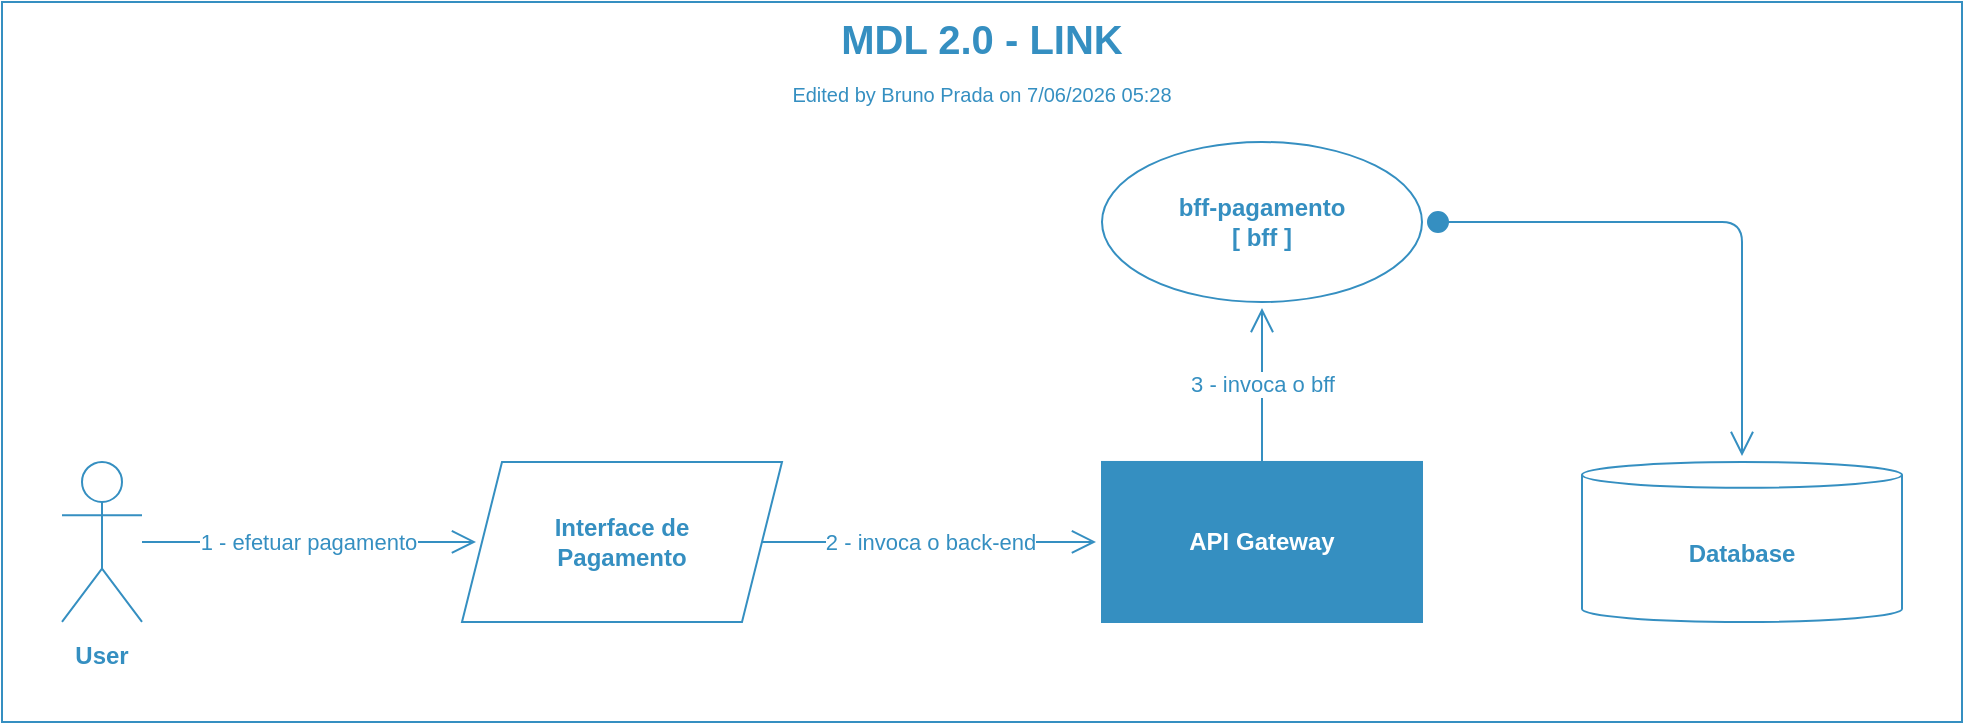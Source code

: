<mxfile version="16.5.1" type="device" pages="6"><diagram id="RC1vxb93UZEp2WfdYuVX" name="MDL 2.0 Link"><mxGraphModel dx="-338" dy="1635" grid="1" gridSize="10" guides="1" tooltips="1" connect="1" arrows="1" fold="1" page="0" pageScale="1" pageWidth="850" pageHeight="1100" math="0" shadow="0"><root><mxCell id="0"/><mxCell id="1" parent="0"/><object label="&lt;div&gt;&lt;b style=&quot;font-size: 20px&quot;&gt;%mdlLabel%&lt;/b&gt;&lt;/div&gt;&lt;font style=&quot;font-size: 20px&quot;&gt;&lt;div&gt;&lt;span style=&quot;font-size: x-small ; line-height: 1.2&quot;&gt;Edited by %mdlAuthor% on %date{d/mm/yyyy HH:MM}%&lt;/span&gt;&lt;/div&gt;&lt;/font&gt;" mdlLabel="MDL 2.0 - LINK" placeholders="1" mdlAuthor="Bruno Prada" tags="frame" id="nIIqvwQTNwNHgkNMsL96-64"><mxCell style="rounded=0;whiteSpace=wrap;html=1;labelBackgroundColor=none;comic=0;fontColor=#358FC1;strokeWidth=1;fillColor=#FFFFFF;verticalAlign=top;spacingTop=0;metaData={&quot;mdlLabel&quot;:{&quot;editable&quot;:true},&quot;mdlAuthor&quot;:{&quot;editable&quot;:true}};metaEdit=1;align=center;strokeColor=#358FC1;" parent="1" vertex="1"><mxGeometry x="2730" y="-550" width="980" height="360" as="geometry"><mxRectangle x="-550" y="-280" width="130" height="30" as="alternateBounds"/></mxGeometry></mxCell></object><object label="&lt;b&gt;%mdlLabel%&lt;/b&gt;" tooltip="It has the same meaning as the actor in the use case, but should not be used to represent other systems. In the MDL a User can be any person, paper or artificial intelligence that directly or indirectly infers in the system, being able to be protagonist (making input in the diagram) or being impacted by it (receiving outputs)." tags="user" mdlLabel="User" placeholders="1" id="nIIqvwQTNwNHgkNMsL96-55"><mxCell style="shape=umlActor;verticalLabelPosition=bottom;verticalAlign=top;html=1;outlineConnect=0;spacingLeft=-30;spacingRight=-30;spacingTop=3;aspect=fixed;metaData={&quot;mdlLabel&quot;:{&quot;editable&quot;:true},&quot;tooltip&quot;:{&quot;editable&quot;:false}};whiteSpace=wrap;metaEdit=1;fontColor=#358FC1;strokeColor=#358FC1;" parent="1" vertex="1"><mxGeometry x="2760" y="-320.02" width="40" height="80" as="geometry"><mxRectangle x="-520" y="40" width="110" height="20" as="alternateBounds"/></mxGeometry></mxCell></object><object label="%mdlLabel%" placeholders="1" mdlLabel="Interface de Pagamento" tags="front-end" tooltip="" id="nIIqvwQTNwNHgkNMsL96-56"><mxCell style="shape=parallelogram;perimeter=parallelogramPerimeter;whiteSpace=wrap;html=1;fixedSize=1;rounded=0;fontStyle=1;spacingTop=2;spacingBottom=2;spacingLeft=20;spacingRight=20;spacing=2;metaData={&quot;mdlLabel&quot;:{&quot;editable&quot;:true},&quot;tooltip&quot;:{&quot;editable&quot;:false}};metaEdit=1;fontColor=#358FC1;strokeColor=#358FC1;" parent="1" vertex="1"><mxGeometry x="2960" y="-320.02" width="160" height="80.02" as="geometry"/></mxCell></object><object label="%mdlLabel%" mdlLabel="API Gateway" tags="black-box" placeholders="1" tooltip="" id="nIIqvwQTNwNHgkNMsL96-57"><mxCell style="rounded=0;html=1;fontStyle=1;spacingTop=2;spacingBottom=2;spacingLeft=2;spacingRight=2;spacing=2;whiteSpace=wrap;fontColor=#FFFFFF;fillColor=#358FC1;strokeColor=#358FC1;metaData={&quot;mdlLabel&quot;:{&quot;editable&quot;:true},&quot;tooltip&quot;:{&quot;editable&quot;:false}};metaEdit=1;" parent="1" vertex="1"><mxGeometry x="3280" y="-320.02" width="160" height="80.02" as="geometry"/></mxCell></object><object label="%mdlLabel%&lt;br&gt;[ %mdlDefinition% ]" mdlLabel="bff-pagamento" placeholders="1" tooltip="" tags="back-end" mdlDefinition="bff" id="nIIqvwQTNwNHgkNMsL96-58"><mxCell style="ellipse;html=1;fontStyle=1;spacingTop=2;spacingBottom=2;spacingLeft=2;spacingRight=2;spacing=2;whiteSpace=wrap;aspect=fixed;metaData={&quot;mdlLabel&quot;:{&quot;editable&quot;:true},&quot;tooltip&quot;:{&quot;editable&quot;:false}};metaEdit=1;fontColor=#358FC1;strokeColor=#358FC1;" parent="1" vertex="1"><mxGeometry x="3280" y="-480" width="160" height="80" as="geometry"/></mxCell></object><object label="%mdlLabel%" placeholders="1" mdlLabel="Database" tags="data" tooltip="" id="nIIqvwQTNwNHgkNMsL96-59"><mxCell style="shape=cylinder3;whiteSpace=wrap;html=1;boundedLbl=1;backgroundOutline=1;size=6.444;fontColor=#358FC1;strokeColor=#358FC1;fillColor=#FFFFFF;strokeWidth=1;fontStyle=1;spacingTop=3;spacingBottom=2;spacingLeft=2;spacingRight=2;spacing=2;metaData={&quot;mdlLabel&quot;:{&quot;editable&quot;:true},&quot;tooltip&quot;:{&quot;editable&quot;:false}};metaEdit=1" parent="1" vertex="1"><mxGeometry x="3520" y="-320.02" width="160" height="80.02" as="geometry"/></mxCell></object><object label="%mdlLabel%" placeholders="1" mdlLabel="1 - efetuar pagamento" tags="link" tooltip="Indicates the connection and the direct relationship between the elements. It is also intended to indicate the sequence and meaning of the communication. It is strongly recommended to put ubiquitous language descriptions in it to macroize the business and number to indicate the sequence in which the business (or technical) flow takes place. This connector accepts the use of the composition representation or specialization in the other end, indicating specialization and link or composition and link." id="nIIqvwQTNwNHgkNMsL96-60"><mxCell style="endArrow=open;html=1;rounded=1;fontColor=#358FC1;endFill=0;startSize=10;endSize=10;spacingTop=0;spacingBottom=0;spacingLeft=0;spacingRight=0;labelBackgroundColor=#FFFFFF;labelBorderColor=none;metaData={&quot;mdlLabel&quot;:{&quot;editable&quot;:true},&quot;tooltip&quot;:{&quot;editable&quot;:false}};metaEdit=1;targetPerimeterSpacing=3;strokeColor=#358FC1;verticalAlign=middle;spacing=0;fontSize=11;" parent="1" source="nIIqvwQTNwNHgkNMsL96-55" target="nIIqvwQTNwNHgkNMsL96-56" edge="1"><mxGeometry width="50" height="50" relative="1" as="geometry"><mxPoint x="3010" y="-220" as="sourcePoint"/><mxPoint x="3170" y="-220" as="targetPoint"/><mxPoint as="offset"/></mxGeometry></mxCell></object><object label="%mdlLabel%" placeholders="1" mdlLabel="2 - invoca o back-end" tags="link" tooltip="Indicates the connection and the direct relationship between the elements. It is also intended to indicate the sequence and meaning of the communication. It is strongly recommended to put ubiquitous language descriptions in it to macroize the business and number to indicate the sequence in which the business (or technical) flow takes place. This connector accepts the use of the composition representation or specialization in the other end, indicating specialization and link or composition and link." id="nIIqvwQTNwNHgkNMsL96-61"><mxCell style="endArrow=open;html=1;rounded=1;fontColor=#358FC1;endFill=0;startSize=10;endSize=10;spacingTop=0;spacingBottom=0;spacingLeft=0;spacingRight=0;labelBackgroundColor=#FFFFFF;labelBorderColor=none;metaData={&quot;mdlLabel&quot;:{&quot;editable&quot;:true},&quot;tooltip&quot;:{&quot;editable&quot;:false}};metaEdit=1;targetPerimeterSpacing=3;strokeColor=#358FC1;verticalAlign=middle;spacing=0;fontSize=11;" parent="1" source="nIIqvwQTNwNHgkNMsL96-56" target="nIIqvwQTNwNHgkNMsL96-57" edge="1"><mxGeometry width="50" height="50" relative="1" as="geometry"><mxPoint x="3010" y="-220" as="sourcePoint"/><mxPoint x="3170" y="-220" as="targetPoint"/><mxPoint as="offset"/></mxGeometry></mxCell></object><object label="%mdlLabel%" placeholders="1" mdlLabel="3 - invoca o bff" tags="link" tooltip="Indicates the connection and the direct relationship between the elements. It is also intended to indicate the sequence and meaning of the communication. It is strongly recommended to put ubiquitous language descriptions in it to macroize the business and number to indicate the sequence in which the business (or technical) flow takes place. This connector accepts the use of the composition representation or specialization in the other end, indicating specialization and link or composition and link." id="nIIqvwQTNwNHgkNMsL96-62"><mxCell style="endArrow=open;html=1;rounded=1;fontColor=#358FC1;endFill=0;startSize=10;endSize=10;spacingTop=0;spacingBottom=0;spacingLeft=0;spacingRight=0;labelBackgroundColor=#FFFFFF;labelBorderColor=none;metaData={&quot;mdlLabel&quot;:{&quot;editable&quot;:true},&quot;tooltip&quot;:{&quot;editable&quot;:false}};metaEdit=1;targetPerimeterSpacing=3;strokeColor=#358FC1;verticalAlign=middle;spacing=0;fontSize=11;" parent="1" source="nIIqvwQTNwNHgkNMsL96-57" target="nIIqvwQTNwNHgkNMsL96-58" edge="1"><mxGeometry width="50" height="50" relative="1" as="geometry"><mxPoint x="3010" y="-220" as="sourcePoint"/><mxPoint x="3170" y="-220" as="targetPoint"/><mxPoint as="offset"/></mxGeometry></mxCell></object><object label="%mdlLabel%" placeholders="1" mdlLabel="" tags="always-link" tooltip="If there are something that always happens, like database connection, service registry or security validation, it's recommend use link with a ball with filled background in one of the tips and the arrow of the link in the other indicating that an iteration link between two &quot;always&quot; elements occur in the same way. In this case a ubiquitous explanatory text should be used with the connector, however without sequence numbers." id="nIIqvwQTNwNHgkNMsL96-63"><mxCell style="endArrow=open;html=1;rounded=1;fontColor=#358FC1;endFill=0;startSize=10;endSize=10;spacingTop=0;spacingBottom=0;spacingLeft=0;spacingRight=0;labelBackgroundColor=#FFFFFF;labelBorderColor=none;startArrow=oval;startFill=1;metaData={&quot;mdlLabel&quot;:{&quot;editable&quot;:true},&quot;tooltip&quot;:{&quot;editable&quot;:false}};metaEdit=1;sourcePerimeterSpacing=8;targetPerimeterSpacing=3;fontSize=11;strokeColor=#358FC1;edgeStyle=orthogonalEdgeStyle;" parent="1" source="nIIqvwQTNwNHgkNMsL96-58" target="nIIqvwQTNwNHgkNMsL96-59" edge="1"><mxGeometry width="50" height="50" relative="1" as="geometry"><mxPoint x="3010" y="-220" as="sourcePoint"/><mxPoint x="3170" y="-220" as="targetPoint"/><mxPoint as="offset"/></mxGeometry></mxCell></object></root></mxGraphModel></diagram><diagram name="MDL 2.0 Cross link" id="Dw6lPPHSvcY4X9KDW6Hc"><mxGraphModel dx="-738" dy="1635" grid="1" gridSize="10" guides="1" tooltips="1" connect="1" arrows="1" fold="1" page="0" pageScale="1" pageWidth="850" pageHeight="1100" math="0" shadow="0"><root><mxCell id="Tc6AGgAva-cvG7Byt-WP-0"/><mxCell id="Tc6AGgAva-cvG7Byt-WP-1" parent="Tc6AGgAva-cvG7Byt-WP-0"/><object label="&lt;div&gt;&lt;b style=&quot;font-size: 20px&quot;&gt;%mdlLabel%&lt;/b&gt;&lt;/div&gt;&lt;font style=&quot;font-size: 20px&quot;&gt;&lt;div&gt;&lt;span style=&quot;font-size: x-small ; line-height: 1.2&quot;&gt;Edited by %mdlAuthor% on %date{d/mm/yyyy HH:MM}%&lt;/span&gt;&lt;/div&gt;&lt;/font&gt;" mdlLabel="MDL 2.0 - CROSS LINK" placeholders="1" mdlAuthor="Bruno Prada" tags="frame" id="Tc6AGgAva-cvG7Byt-WP-2"><mxCell style="rounded=0;whiteSpace=wrap;html=1;labelBackgroundColor=none;comic=0;fontColor=#358FC1;strokeWidth=1;fillColor=#FFFFFF;verticalAlign=top;spacingTop=0;metaData={&quot;mdlLabel&quot;:{&quot;editable&quot;:true},&quot;mdlAuthor&quot;:{&quot;editable&quot;:true}};metaEdit=1;align=center;strokeColor=#358FC1;" parent="Tc6AGgAva-cvG7Byt-WP-1" vertex="1"><mxGeometry x="2860" y="-550" width="850" height="360" as="geometry"><mxRectangle x="-550" y="-280" width="130" height="30" as="alternateBounds"/></mxGeometry></mxCell></object><object label="&lt;b&gt;%mdlLabel%&lt;/b&gt;" tooltip="It has the same meaning as the actor in the use case, but should not be used to represent other systems. In the MDL a User can be any person, paper or artificial intelligence that directly or indirectly infers in the system, being able to be protagonist (making input in the diagram) or being impacted by it (receiving outputs)." tags="user" mdlLabel="User" placeholders="1" id="Tc6AGgAva-cvG7Byt-WP-3"><mxCell style="shape=umlActor;verticalLabelPosition=bottom;verticalAlign=top;html=1;outlineConnect=0;spacingLeft=-30;spacingRight=-30;spacingTop=3;aspect=fixed;metaData={&quot;mdlLabel&quot;:{&quot;editable&quot;:true},&quot;tooltip&quot;:{&quot;editable&quot;:false}};whiteSpace=wrap;metaEdit=1;fontColor=#358FC1;strokeColor=#358FC1;" parent="Tc6AGgAva-cvG7Byt-WP-1" vertex="1"><mxGeometry x="2890" y="-480" width="40" height="80" as="geometry"><mxRectangle x="-520" y="40" width="110" height="20" as="alternateBounds"/></mxGeometry></mxCell></object><object label="%mdlLabel%" placeholders="1" mdlLabel="Interface de Pagamento" tags="front-end" tooltip="" id="Tc6AGgAva-cvG7Byt-WP-4"><mxCell style="shape=parallelogram;perimeter=parallelogramPerimeter;whiteSpace=wrap;html=1;fixedSize=1;rounded=0;fontStyle=1;spacingTop=2;spacingBottom=2;spacingLeft=20;spacingRight=20;spacing=2;metaData={&quot;mdlLabel&quot;:{&quot;editable&quot;:true},&quot;tooltip&quot;:{&quot;editable&quot;:false}};metaEdit=1;fontColor=#358FC1;strokeColor=#358FC1;" parent="Tc6AGgAva-cvG7Byt-WP-1" vertex="1"><mxGeometry x="2960" y="-320.02" width="160" height="80.02" as="geometry"/></mxCell></object><object label="%mdlLabel%" mdlLabel="API Gateway" tags="black-box" placeholders="1" tooltip="" id="Tc6AGgAva-cvG7Byt-WP-5"><mxCell style="rounded=0;html=1;fontStyle=1;spacingTop=2;spacingBottom=2;spacingLeft=2;spacingRight=2;spacing=2;whiteSpace=wrap;fontColor=#FFFFFF;fillColor=#358FC1;strokeColor=#358FC1;metaData={&quot;mdlLabel&quot;:{&quot;editable&quot;:true},&quot;tooltip&quot;:{&quot;editable&quot;:false}};metaEdit=1;" parent="Tc6AGgAva-cvG7Byt-WP-1" vertex="1"><mxGeometry x="3280" y="-320.02" width="160" height="80.02" as="geometry"/></mxCell></object><object label="%mdlLabel%&lt;br&gt;[ %mdlDefinition% ]" mdlLabel="bff-pagamento" placeholders="1" tooltip="" tags="back-end" mdlDefinition="bff" id="Tc6AGgAva-cvG7Byt-WP-6"><mxCell style="ellipse;html=1;fontStyle=1;spacingTop=2;spacingBottom=2;spacingLeft=2;spacingRight=2;spacing=2;whiteSpace=wrap;aspect=fixed;metaData={&quot;mdlLabel&quot;:{&quot;editable&quot;:true},&quot;tooltip&quot;:{&quot;editable&quot;:false}};metaEdit=1;fontColor=#358FC1;strokeColor=#358FC1;" parent="Tc6AGgAva-cvG7Byt-WP-1" vertex="1"><mxGeometry x="3280" y="-480" width="160" height="80" as="geometry"/></mxCell></object><object label="%mdlLabel%" placeholders="1" mdlLabel="Database" tags="data" tooltip="" id="Tc6AGgAva-cvG7Byt-WP-7"><mxCell style="shape=cylinder3;whiteSpace=wrap;html=1;boundedLbl=1;backgroundOutline=1;size=6.444;fontColor=#358FC1;strokeColor=#358FC1;fillColor=#FFFFFF;strokeWidth=1;fontStyle=1;spacingTop=3;spacingBottom=2;spacingLeft=2;spacingRight=2;spacing=2;metaData={&quot;mdlLabel&quot;:{&quot;editable&quot;:true},&quot;tooltip&quot;:{&quot;editable&quot;:false}};metaEdit=1" parent="Tc6AGgAva-cvG7Byt-WP-1" vertex="1"><mxGeometry x="3520" y="-320.02" width="160" height="80.02" as="geometry"/></mxCell></object><object label="%mdlLabel%" placeholders="1" mdlLabel="" tags="link" tooltip="Indicates the connection and the direct relationship between the elements. It is also intended to indicate the sequence and meaning of the communication. It is strongly recommended to put ubiquitous language descriptions in it to macroize the business and number to indicate the sequence in which the business (or technical) flow takes place. This connector accepts the use of the composition representation or specialization in the other end, indicating specialization and link or composition and link." id="Tc6AGgAva-cvG7Byt-WP-8"><mxCell style="endArrow=open;html=1;rounded=1;fontColor=#358FC1;endFill=0;startSize=10;endSize=10;spacingTop=0;spacingBottom=0;spacingLeft=0;spacingRight=0;labelBackgroundColor=#FFFFFF;labelBorderColor=none;metaData={&quot;mdlLabel&quot;:{&quot;editable&quot;:true},&quot;tooltip&quot;:{&quot;editable&quot;:false}};metaEdit=1;targetPerimeterSpacing=3;strokeColor=#FF0000;verticalAlign=middle;spacing=0;fontSize=11;edgeStyle=orthogonalEdgeStyle;" parent="Tc6AGgAva-cvG7Byt-WP-1" source="Tc6AGgAva-cvG7Byt-WP-3" target="Tc6AGgAva-cvG7Byt-WP-6" edge="1"><mxGeometry width="50" height="50" relative="1" as="geometry"><mxPoint x="3010" y="-220" as="sourcePoint"/><mxPoint x="3170" y="-220" as="targetPoint"/><mxPoint as="offset"/><Array as="points"><mxPoint x="3040" y="-440"/><mxPoint x="3040" y="-300"/><mxPoint x="3360" y="-300"/></Array></mxGeometry></mxCell></object><object label="%mdlLabel%" placeholders="1" mdlLabel="" tags="always-link" tooltip="If there are something that always happens, like database connection, service registry or security validation, it's recommend use link with a ball with filled background in one of the tips and the arrow of the link in the other indicating that an iteration link between two &quot;always&quot; elements occur in the same way. In this case a ubiquitous explanatory text should be used with the connector, however without sequence numbers." id="Tc6AGgAva-cvG7Byt-WP-11"><mxCell style="endArrow=open;html=1;rounded=1;fontColor=#358FC1;endFill=0;startSize=10;endSize=10;spacingTop=0;spacingBottom=0;spacingLeft=0;spacingRight=0;labelBackgroundColor=#FFFFFF;labelBorderColor=none;startArrow=oval;startFill=1;metaData={&quot;mdlLabel&quot;:{&quot;editable&quot;:true},&quot;tooltip&quot;:{&quot;editable&quot;:false}};metaEdit=1;sourcePerimeterSpacing=8;targetPerimeterSpacing=3;fontSize=11;strokeColor=#358FC1;edgeStyle=orthogonalEdgeStyle;" parent="Tc6AGgAva-cvG7Byt-WP-1" source="Tc6AGgAva-cvG7Byt-WP-6" target="Tc6AGgAva-cvG7Byt-WP-7" edge="1"><mxGeometry width="50" height="50" relative="1" as="geometry"><mxPoint x="3010" y="-220" as="sourcePoint"/><mxPoint x="3170" y="-220" as="targetPoint"/><mxPoint as="offset"/></mxGeometry></mxCell></object></root></mxGraphModel></diagram><diagram name="MDL 2.0 Desenho inicial - Negócios" id="LJyWYMszMM6vzQDRc7_C"><mxGraphModel dx="1662" dy="1635" grid="1" gridSize="10" guides="1" tooltips="1" connect="1" arrows="1" fold="1" page="0" pageScale="1" pageWidth="850" pageHeight="1100" math="0" shadow="0"><root><mxCell id="lewNq4G4Y-6i2y5hRtx5-0"/><mxCell id="lewNq4G4Y-6i2y5hRtx5-1" parent="lewNq4G4Y-6i2y5hRtx5-0"/><object label="&lt;div&gt;&lt;b style=&quot;font-size: 20px&quot;&gt;%mdlLabel%&lt;/b&gt;&lt;/div&gt;&lt;font style=&quot;font-size: 20px&quot;&gt;&lt;div&gt;&lt;span style=&quot;font-size: x-small ; line-height: 1.2&quot;&gt;Edited by %mdlAuthor% on %date{d/mm/yyyy HH:MM}%&lt;/span&gt;&lt;/div&gt;&lt;/font&gt;" mdlLabel="DESENHO INICIAL - NEGÓCIOS" placeholders="1" mdlAuthor="Bruno Prada" tags="frame" id="lewNq4G4Y-6i2y5hRtx5-24"><mxCell style="rounded=0;whiteSpace=wrap;html=1;labelBackgroundColor=none;comic=0;fontColor=#358FC1;strokeWidth=1;fillColor=#FFFFFF;verticalAlign=top;spacingTop=0;metaData={&quot;mdlLabel&quot;:{&quot;editable&quot;:true},&quot;mdlAuthor&quot;:{&quot;editable&quot;:true}};metaEdit=1;align=center;strokeColor=#358FC1;" vertex="1" parent="lewNq4G4Y-6i2y5hRtx5-1"><mxGeometry x="740" y="-550" width="1140" height="420" as="geometry"><mxRectangle x="-550" y="-280" width="130" height="30" as="alternateBounds"/></mxGeometry></mxCell></object><object label="&lt;b&gt;%mdlLabel%&lt;/b&gt;" tooltip="It has the same meaning as the actor in the use case, but should not be used to represent other systems. In the MDL a User can be any person, paper or artificial intelligence that directly or indirectly infers in the system, being able to be protagonist (making input in the diagram) or being impacted by it (receiving outputs)." tags="user" mdlLabel="Cliente" placeholders="1" id="lewNq4G4Y-6i2y5hRtx5-10"><mxCell style="shape=umlActor;verticalLabelPosition=bottom;verticalAlign=top;html=1;outlineConnect=0;spacingLeft=-30;spacingRight=-30;spacingTop=3;aspect=fixed;metaData={&quot;mdlLabel&quot;:{&quot;editable&quot;:true},&quot;tooltip&quot;:{&quot;editable&quot;:false}};whiteSpace=wrap;metaEdit=1;fontColor=#358FC1;strokeColor=#358FC1;" vertex="1" parent="lewNq4G4Y-6i2y5hRtx5-1"><mxGeometry x="760" y="-400.0" width="40" height="80" as="geometry"><mxRectangle x="-520" y="40" width="110" height="20" as="alternateBounds"/></mxGeometry></mxCell></object><object label="%mdlLabel%" placeholders="1" mdlLabel="Dados Cadastrais" tags="front-end dados-cadastrais" tooltip="" id="lewNq4G4Y-6i2y5hRtx5-11"><mxCell style="shape=parallelogram;perimeter=parallelogramPerimeter;whiteSpace=wrap;html=1;fixedSize=1;rounded=0;fontStyle=1;spacingTop=2;spacingBottom=2;spacingLeft=20;spacingRight=20;spacing=2;metaData={&quot;mdlLabel&quot;:{&quot;editable&quot;:true},&quot;tooltip&quot;:{&quot;editable&quot;:false}};metaEdit=1;fontColor=#358FC1;strokeColor=#358FC1;" vertex="1" parent="lewNq4G4Y-6i2y5hRtx5-1"><mxGeometry x="1290" y="-490" width="160" height="80.02" as="geometry"/></mxCell></object><object label="%mdlLabel%" placeholders="1" mdlLabel="Dados do Veículo" tags="front-end dados-veiculo" tooltip="" id="lewNq4G4Y-6i2y5hRtx5-12"><mxCell style="shape=parallelogram;perimeter=parallelogramPerimeter;whiteSpace=wrap;html=1;fixedSize=1;rounded=0;fontStyle=1;spacingTop=2;spacingBottom=2;spacingLeft=20;spacingRight=20;spacing=2;metaData={&quot;mdlLabel&quot;:{&quot;editable&quot;:true},&quot;tooltip&quot;:{&quot;editable&quot;:false}};metaEdit=1;fontColor=#358FC1;strokeColor=#358FC1;" vertex="1" parent="lewNq4G4Y-6i2y5hRtx5-1"><mxGeometry x="1290" y="-350" width="160" height="80.02" as="geometry"/></mxCell></object><object label="%mdlLabel%" placeholders="1" mdlLabel="Interface de Cálculo" tags="front-end interface-calculo" tooltip="" id="lewNq4G4Y-6i2y5hRtx5-13"><mxCell style="shape=parallelogram;perimeter=parallelogramPerimeter;whiteSpace=wrap;html=1;fixedSize=1;rounded=0;fontStyle=1;spacingTop=2;spacingBottom=2;spacingLeft=20;spacingRight=20;spacing=2;metaData={&quot;mdlLabel&quot;:{&quot;editable&quot;:true},&quot;tooltip&quot;:{&quot;editable&quot;:false}};metaEdit=1;fontColor=#358FC1;strokeColor=#358FC1;" vertex="1" parent="lewNq4G4Y-6i2y5hRtx5-1"><mxGeometry x="1280" y="-240" width="160" height="80.02" as="geometry"/></mxCell></object><object label="&lt;b&gt;%mdlLabel%&lt;/b&gt;" tooltip="It has the same meaning as the actor in the use case, but should not be used to represent other systems. In the MDL a User can be any person, paper or artificial intelligence that directly or indirectly infers in the system, being able to be protagonist (making input in the diagram) or being impacted by it (receiving outputs)." tags="user" mdlLabel="Seguradora" placeholders="1" id="lewNq4G4Y-6i2y5hRtx5-15"><mxCell style="shape=umlActor;verticalLabelPosition=bottom;verticalAlign=top;html=1;outlineConnect=0;spacingLeft=-30;spacingRight=-30;spacingTop=3;aspect=fixed;metaData={&quot;mdlLabel&quot;:{&quot;editable&quot;:true},&quot;tooltip&quot;:{&quot;editable&quot;:false}};whiteSpace=wrap;metaEdit=1;fontColor=#358FC1;strokeColor=#358FC1;" vertex="1" parent="lewNq4G4Y-6i2y5hRtx5-1"><mxGeometry x="1010" y="-260.0" width="40" height="80" as="geometry"><mxRectangle x="-520" y="40" width="110" height="20" as="alternateBounds"/></mxGeometry></mxCell></object><object label="%mdlLabel%" mdlLabel="Bureau" tags="black-box" placeholders="1" tooltip="" id="lewNq4G4Y-6i2y5hRtx5-16"><mxCell style="rounded=0;html=1;fontStyle=1;spacingTop=2;spacingBottom=2;spacingLeft=2;spacingRight=2;spacing=2;whiteSpace=wrap;fontColor=#FFFFFF;fillColor=#358FC1;strokeColor=#358FC1;metaData={&quot;mdlLabel&quot;:{&quot;editable&quot;:true},&quot;tooltip&quot;:{&quot;editable&quot;:false}};metaEdit=1;" vertex="1" parent="lewNq4G4Y-6i2y5hRtx5-1"><mxGeometry x="1690" y="-490" width="160" height="80.02" as="geometry"/></mxCell></object><object label="%mdlLabel%" mdlLabel="Correios" tags="black-box" placeholders="1" tooltip="" id="lewNq4G4Y-6i2y5hRtx5-17"><mxCell style="rounded=0;html=1;fontStyle=1;spacingTop=2;spacingBottom=2;spacingLeft=2;spacingRight=2;spacing=2;whiteSpace=wrap;fontColor=#FFFFFF;fillColor=#358FC1;strokeColor=#358FC1;metaData={&quot;mdlLabel&quot;:{&quot;editable&quot;:true},&quot;tooltip&quot;:{&quot;editable&quot;:false}};metaEdit=1;" vertex="1" parent="lewNq4G4Y-6i2y5hRtx5-1"><mxGeometry x="1690" y="-385.01" width="160" height="80.02" as="geometry"/></mxCell></object><object label="%mdlLabel%" placeholders="1" mdlLabel="1 - Solicita Cotação" tags="link" tooltip="Indicates the connection and the direct relationship between the elements. It is also intended to indicate the sequence and meaning of the communication. It is strongly recommended to put ubiquitous language descriptions in it to macroize the business and number to indicate the sequence in which the business (or technical) flow takes place. This connector accepts the use of the composition representation or specialization in the other end, indicating specialization and link or composition and link." id="lewNq4G4Y-6i2y5hRtx5-18"><mxCell style="endArrow=open;html=1;rounded=1;fontColor=#358FC1;endFill=0;startSize=10;endSize=10;spacingTop=0;spacingBottom=0;spacingLeft=0;spacingRight=0;labelBackgroundColor=#FFFFFF;labelBorderColor=none;metaData={&quot;mdlLabel&quot;:{&quot;editable&quot;:true},&quot;tooltip&quot;:{&quot;editable&quot;:false}};metaEdit=1;targetPerimeterSpacing=3;strokeColor=#358FC1;verticalAlign=middle;spacing=0;fontSize=11;edgeStyle=orthogonalEdgeStyle;" edge="1" parent="lewNq4G4Y-6i2y5hRtx5-1" source="lewNq4G4Y-6i2y5hRtx5-10" target="lewNq4G4Y-6i2y5hRtx5-15"><mxGeometry x="0.441" width="50" height="50" relative="1" as="geometry"><mxPoint x="1340" y="-240" as="sourcePoint"/><mxPoint x="1500" y="-240" as="targetPoint"/><mxPoint as="offset"/><Array as="points"><mxPoint x="840" y="-360"/><mxPoint x="840" y="-210"/></Array></mxGeometry></mxCell></object><object label="%mdlLabel%" placeholders="1" mdlLabel="2 - Cadastro dos dados &#10;pessoais do cliente" tags="link" tooltip="Indicates the connection and the direct relationship between the elements. It is also intended to indicate the sequence and meaning of the communication. It is strongly recommended to put ubiquitous language descriptions in it to macroize the business and number to indicate the sequence in which the business (or technical) flow takes place. This connector accepts the use of the composition representation or specialization in the other end, indicating specialization and link or composition and link." id="lewNq4G4Y-6i2y5hRtx5-19"><mxCell style="endArrow=open;html=1;rounded=1;fontColor=#358FC1;endFill=0;startSize=10;endSize=10;spacingTop=0;spacingBottom=0;spacingLeft=0;spacingRight=0;labelBackgroundColor=#FFFFFF;labelBorderColor=none;metaData={&quot;mdlLabel&quot;:{&quot;editable&quot;:true},&quot;tooltip&quot;:{&quot;editable&quot;:false}};metaEdit=1;targetPerimeterSpacing=3;strokeColor=#358FC1;verticalAlign=middle;spacing=0;fontSize=11;edgeStyle=orthogonalEdgeStyle;" edge="1" parent="lewNq4G4Y-6i2y5hRtx5-1" source="lewNq4G4Y-6i2y5hRtx5-15" target="lewNq4G4Y-6i2y5hRtx5-11"><mxGeometry x="0.594" width="50" height="50" relative="1" as="geometry"><mxPoint x="810" y="-350" as="sourcePoint"/><mxPoint x="1017" y="-210" as="targetPoint"/><mxPoint as="offset"/><Array as="points"><mxPoint x="1100" y="-220"/><mxPoint x="1100" y="-460"/></Array></mxGeometry></mxCell></object><object label="%mdlLabel%" placeholders="1" mdlLabel="3 - Cadastro dos dados &#10;do veículo do cliente" tags="link" tooltip="Indicates the connection and the direct relationship between the elements. It is also intended to indicate the sequence and meaning of the communication. It is strongly recommended to put ubiquitous language descriptions in it to macroize the business and number to indicate the sequence in which the business (or technical) flow takes place. This connector accepts the use of the composition representation or specialization in the other end, indicating specialization and link or composition and link." id="lewNq4G4Y-6i2y5hRtx5-20"><mxCell style="endArrow=open;html=1;rounded=1;fontColor=#358FC1;endFill=0;startSize=10;endSize=10;spacingTop=0;spacingBottom=0;spacingLeft=0;spacingRight=0;labelBackgroundColor=#FFFFFF;labelBorderColor=none;metaData={&quot;mdlLabel&quot;:{&quot;editable&quot;:true},&quot;tooltip&quot;:{&quot;editable&quot;:false}};metaEdit=1;targetPerimeterSpacing=3;strokeColor=#358FC1;verticalAlign=middle;spacing=0;fontSize=11;edgeStyle=orthogonalEdgeStyle;" edge="1" parent="lewNq4G4Y-6i2y5hRtx5-1" source="lewNq4G4Y-6i2y5hRtx5-15" target="lewNq4G4Y-6i2y5hRtx5-12"><mxGeometry x="0.447" width="50" height="50" relative="1" as="geometry"><mxPoint x="1040" y="-250" as="sourcePoint"/><mxPoint x="1309.327" y="-450" as="targetPoint"/><mxPoint as="offset"/><Array as="points"><mxPoint x="1110" y="-210"/><mxPoint x="1110" y="-320"/></Array></mxGeometry></mxCell></object><object label="%mdlLabel%" placeholders="1" mdlLabel="4 - Faz o cálculo &#10;do seguro" tags="link" tooltip="Indicates the connection and the direct relationship between the elements. It is also intended to indicate the sequence and meaning of the communication. It is strongly recommended to put ubiquitous language descriptions in it to macroize the business and number to indicate the sequence in which the business (or technical) flow takes place. This connector accepts the use of the composition representation or specialization in the other end, indicating specialization and link or composition and link." id="lewNq4G4Y-6i2y5hRtx5-21"><mxCell style="endArrow=open;html=1;rounded=1;fontColor=#358FC1;endFill=0;startSize=10;endSize=10;spacingTop=0;spacingBottom=0;spacingLeft=0;spacingRight=0;labelBackgroundColor=#FFFFFF;labelBorderColor=none;metaData={&quot;mdlLabel&quot;:{&quot;editable&quot;:true},&quot;tooltip&quot;:{&quot;editable&quot;:false}};metaEdit=1;targetPerimeterSpacing=3;strokeColor=#358FC1;verticalAlign=middle;spacing=0;fontSize=11;edgeStyle=orthogonalEdgeStyle;" edge="1" parent="lewNq4G4Y-6i2y5hRtx5-1" source="lewNq4G4Y-6i2y5hRtx5-15" target="lewNq4G4Y-6i2y5hRtx5-13"><mxGeometry x="0.266" width="50" height="50" relative="1" as="geometry"><mxPoint x="1060" y="-200" as="sourcePoint"/><mxPoint x="1309.327" y="-310" as="targetPoint"/><mxPoint as="offset"/><Array as="points"><mxPoint x="1180" y="-200"/><mxPoint x="1180" y="-200"/></Array></mxGeometry></mxCell></object><object label="%mdlLabel%" placeholders="1" mdlLabel="Valida dados cadastrais" tags="always-link" tooltip="If there are something that always happens, like database connection, service registry or security validation, it's recommend use link with a ball with filled background in one of the tips and the arrow of the link in the other indicating that an iteration link between two &quot;always&quot; elements occur in the same way. In this case a ubiquitous explanatory text should be used with the connector, however without sequence numbers." id="lewNq4G4Y-6i2y5hRtx5-22"><mxCell style="endArrow=open;html=1;rounded=1;fontColor=#358FC1;endFill=0;startSize=10;endSize=10;spacingTop=0;spacingBottom=0;spacingLeft=0;spacingRight=0;labelBackgroundColor=#FFFFFF;labelBorderColor=none;startArrow=oval;startFill=1;metaData={&quot;mdlLabel&quot;:{&quot;editable&quot;:true},&quot;tooltip&quot;:{&quot;editable&quot;:false}};metaEdit=1;sourcePerimeterSpacing=8;targetPerimeterSpacing=3;fontSize=11;strokeColor=#358FC1;edgeStyle=orthogonalEdgeStyle;" edge="1" parent="lewNq4G4Y-6i2y5hRtx5-1" source="lewNq4G4Y-6i2y5hRtx5-11" target="lewNq4G4Y-6i2y5hRtx5-16"><mxGeometry x="0.284" width="50" height="50" relative="1" as="geometry"><mxPoint x="1340" y="-240" as="sourcePoint"/><mxPoint x="1500" y="-240" as="targetPoint"/><mxPoint as="offset"/></mxGeometry></mxCell></object><object label="%mdlLabel%" placeholders="1" mdlLabel="Valida endereço" tags="always-link" tooltip="If there are something that always happens, like database connection, service registry or security validation, it's recommend use link with a ball with filled background in one of the tips and the arrow of the link in the other indicating that an iteration link between two &quot;always&quot; elements occur in the same way. In this case a ubiquitous explanatory text should be used with the connector, however without sequence numbers." id="lewNq4G4Y-6i2y5hRtx5-23"><mxCell style="endArrow=open;html=1;rounded=1;fontColor=#358FC1;endFill=0;startSize=10;endSize=10;spacingTop=0;spacingBottom=0;spacingLeft=0;spacingRight=0;labelBackgroundColor=#FFFFFF;labelBorderColor=none;startArrow=oval;startFill=1;metaData={&quot;mdlLabel&quot;:{&quot;editable&quot;:true},&quot;tooltip&quot;:{&quot;editable&quot;:false}};metaEdit=1;sourcePerimeterSpacing=8;targetPerimeterSpacing=3;fontSize=11;strokeColor=#358FC1;edgeStyle=orthogonalEdgeStyle;" edge="1" parent="lewNq4G4Y-6i2y5hRtx5-1" source="lewNq4G4Y-6i2y5hRtx5-11" target="lewNq4G4Y-6i2y5hRtx5-17"><mxGeometry x="0.538" width="50" height="50" relative="1" as="geometry"><mxPoint x="1458" y="-439.99" as="sourcePoint"/><mxPoint x="1757" y="-439.99" as="targetPoint"/><mxPoint as="offset"/><Array as="points"><mxPoint x="1540" y="-430"/><mxPoint x="1540" y="-340"/></Array></mxGeometry></mxCell></object></root></mxGraphModel></diagram><diagram name="MDL 2.0 Desenho - Negócios" id="UY10jfAPOh4GQHL8vMvT"><mxGraphModel dx="2026" dy="1782" grid="1" gridSize="10" guides="1" tooltips="1" connect="1" arrows="1" fold="1" page="0" pageScale="1" pageWidth="850" pageHeight="1100" math="0" shadow="0"><root><mxCell id="elCy_yvAjCP8XFYM6Mhc-0"/><mxCell id="elCy_yvAjCP8XFYM6Mhc-1" parent="elCy_yvAjCP8XFYM6Mhc-0"/><object label="&lt;div&gt;&lt;b style=&quot;font-size: 20px&quot;&gt;%mdlLabel%&lt;/b&gt;&lt;/div&gt;&lt;font style=&quot;font-size: 20px&quot;&gt;&lt;div&gt;&lt;span style=&quot;font-size: x-small ; line-height: 1.2&quot;&gt;Edited by %mdlAuthor% on %date{d/mm/yyyy HH:MM}%&lt;/span&gt;&lt;/div&gt;&lt;/font&gt;" mdlLabel="DESENHO INICIAL - NEGÓCIOS" placeholders="1" mdlAuthor="Bruno Prada" tags="frame" id="elCy_yvAjCP8XFYM6Mhc-2"><mxCell style="rounded=0;whiteSpace=wrap;html=1;labelBackgroundColor=none;comic=0;fontColor=#358FC1;strokeWidth=1;fillColor=#FFFFFF;verticalAlign=top;spacingTop=0;metaData={&quot;mdlLabel&quot;:{&quot;editable&quot;:true},&quot;mdlAuthor&quot;:{&quot;editable&quot;:true}};metaEdit=1;align=center;strokeColor=#358FC1;" vertex="1" parent="elCy_yvAjCP8XFYM6Mhc-1"><mxGeometry x="710" y="-660" width="1200" height="1390" as="geometry"><mxRectangle x="-550" y="-280" width="130" height="30" as="alternateBounds"/></mxGeometry></mxCell></object><object label="%mdlLabel%" mdlLabel="Cliente-side" tags="part" placeholders="1" tooltip="Represents any type of layer normally used for logical layers such as Applications or packages and their inner layers, it can also be used to represent tool kits, frameworks and other software dependencies of an application." id="elCy_yvAjCP8XFYM6Mhc-16"><mxCell style="rounded=0;html=1;fontStyle=1;spacingTop=0;spacingBottom=2;spacingLeft=0;spacingRight=5;spacing=2;whiteSpace=wrap;verticalAlign=top;align=right;strokeWidth=1;metaData={&quot;mdlLabel&quot;:{&quot;editable&quot;:true},&quot;tooltip&quot;:{&quot;editable&quot;:false}};metaEdit=1;fontColor=#358FC1;strokeColor=#358FC1;" vertex="1" parent="elCy_yvAjCP8XFYM6Mhc-1"><mxGeometry x="730" y="-600" width="1160" height="470" as="geometry"/></mxCell></object><object label="%mdlLabel%" mdlLabel="iOS app / Android app / Web Browser" tags="part" placeholders="1" tooltip="Represents any type of layer normally used for logical layers such as Applications or packages and their inner layers, it can also be used to represent tool kits, frameworks and other software dependencies of an application." id="elCy_yvAjCP8XFYM6Mhc-17"><mxCell style="rounded=0;html=1;fontStyle=1;spacingTop=0;spacingBottom=2;spacingLeft=0;spacingRight=5;spacing=2;whiteSpace=wrap;verticalAlign=top;align=right;strokeWidth=1;metaData={&quot;mdlLabel&quot;:{&quot;editable&quot;:true},&quot;tooltip&quot;:{&quot;editable&quot;:false}};metaEdit=1;fontColor=#358FC1;strokeColor=#358FC1;" vertex="1" parent="elCy_yvAjCP8XFYM6Mhc-1"><mxGeometry x="740" y="-570" width="1140" height="430" as="geometry"/></mxCell></object><object label="&lt;b&gt;%mdlLabel%&lt;/b&gt;" tooltip="It has the same meaning as the actor in the use case, but should not be used to represent other systems. In the MDL a User can be any person, paper or artificial intelligence that directly or indirectly infers in the system, being able to be protagonist (making input in the diagram) or being impacted by it (receiving outputs)." tags="user" mdlLabel="Cliente" placeholders="1" id="elCy_yvAjCP8XFYM6Mhc-3"><mxCell style="shape=umlActor;verticalLabelPosition=bottom;verticalAlign=top;html=1;outlineConnect=0;spacingLeft=-30;spacingRight=-30;spacingTop=3;aspect=fixed;metaData={&quot;mdlLabel&quot;:{&quot;editable&quot;:true},&quot;tooltip&quot;:{&quot;editable&quot;:false}};whiteSpace=wrap;metaEdit=1;fontColor=#358FC1;strokeColor=#358FC1;" vertex="1" parent="elCy_yvAjCP8XFYM6Mhc-1"><mxGeometry x="760" y="-400.0" width="40" height="80" as="geometry"><mxRectangle x="-520" y="40" width="110" height="20" as="alternateBounds"/></mxGeometry></mxCell></object><object label="%mdlLabel%" placeholders="1" mdlLabel="Dados Cadastrais" tags="front-end dados-cadastrais" tooltip="" id="elCy_yvAjCP8XFYM6Mhc-4"><mxCell style="shape=parallelogram;perimeter=parallelogramPerimeter;whiteSpace=wrap;html=1;fixedSize=1;rounded=0;fontStyle=1;spacingTop=2;spacingBottom=2;spacingLeft=20;spacingRight=20;spacing=2;metaData={&quot;mdlLabel&quot;:{&quot;editable&quot;:true},&quot;tooltip&quot;:{&quot;editable&quot;:false}};metaEdit=1;fontColor=#358FC1;strokeColor=#358FC1;" vertex="1" parent="elCy_yvAjCP8XFYM6Mhc-1"><mxGeometry x="1290" y="-490" width="160" height="80.02" as="geometry"/></mxCell></object><object label="%mdlLabel%" placeholders="1" mdlLabel="Dados do Veículo" tags="front-end dados-veiculo" tooltip="" id="elCy_yvAjCP8XFYM6Mhc-5"><mxCell style="shape=parallelogram;perimeter=parallelogramPerimeter;whiteSpace=wrap;html=1;fixedSize=1;rounded=0;fontStyle=1;spacingTop=2;spacingBottom=2;spacingLeft=20;spacingRight=20;spacing=2;metaData={&quot;mdlLabel&quot;:{&quot;editable&quot;:true},&quot;tooltip&quot;:{&quot;editable&quot;:false}};metaEdit=1;fontColor=#358FC1;strokeColor=#358FC1;" vertex="1" parent="elCy_yvAjCP8XFYM6Mhc-1"><mxGeometry x="1290" y="-350" width="160" height="80.02" as="geometry"/></mxCell></object><object label="%mdlLabel%" placeholders="1" mdlLabel="Interface de Calculo" tags="front-end interface-calculo" tooltip="" id="elCy_yvAjCP8XFYM6Mhc-6"><mxCell style="shape=parallelogram;perimeter=parallelogramPerimeter;whiteSpace=wrap;html=1;fixedSize=1;rounded=0;fontStyle=1;spacingTop=2;spacingBottom=2;spacingLeft=20;spacingRight=20;spacing=2;metaData={&quot;mdlLabel&quot;:{&quot;editable&quot;:true},&quot;tooltip&quot;:{&quot;editable&quot;:false}};metaEdit=1;fontColor=#358FC1;strokeColor=#358FC1;" vertex="1" parent="elCy_yvAjCP8XFYM6Mhc-1"><mxGeometry x="1280" y="-240" width="160" height="80.02" as="geometry"/></mxCell></object><object label="&lt;b&gt;%mdlLabel%&lt;/b&gt;" tooltip="It has the same meaning as the actor in the use case, but should not be used to represent other systems. In the MDL a User can be any person, paper or artificial intelligence that directly or indirectly infers in the system, being able to be protagonist (making input in the diagram) or being impacted by it (receiving outputs)." tags="user" mdlLabel="Seguradora" placeholders="1" id="elCy_yvAjCP8XFYM6Mhc-7"><mxCell style="shape=umlActor;verticalLabelPosition=bottom;verticalAlign=top;html=1;outlineConnect=0;spacingLeft=-30;spacingRight=-30;spacingTop=3;aspect=fixed;metaData={&quot;mdlLabel&quot;:{&quot;editable&quot;:true},&quot;tooltip&quot;:{&quot;editable&quot;:false}};whiteSpace=wrap;metaEdit=1;fontColor=#358FC1;strokeColor=#358FC1;" vertex="1" parent="elCy_yvAjCP8XFYM6Mhc-1"><mxGeometry x="1010" y="-260.0" width="40" height="80" as="geometry"><mxRectangle x="-520" y="40" width="110" height="20" as="alternateBounds"/></mxGeometry></mxCell></object><object label="%mdlLabel%" mdlLabel="Bureau" tags="black-box" placeholders="1" tooltip="" id="elCy_yvAjCP8XFYM6Mhc-8"><mxCell style="rounded=0;html=1;fontStyle=1;spacingTop=2;spacingBottom=2;spacingLeft=2;spacingRight=2;spacing=2;whiteSpace=wrap;fontColor=#FFFFFF;fillColor=#358FC1;strokeColor=#358FC1;metaData={&quot;mdlLabel&quot;:{&quot;editable&quot;:true},&quot;tooltip&quot;:{&quot;editable&quot;:false}};metaEdit=1;" vertex="1" parent="elCy_yvAjCP8XFYM6Mhc-1"><mxGeometry x="1690" y="-490" width="160" height="80.02" as="geometry"/></mxCell></object><object label="%mdlLabel%" mdlLabel="Correios" tags="black-box" placeholders="1" tooltip="" id="elCy_yvAjCP8XFYM6Mhc-9"><mxCell style="rounded=0;html=1;fontStyle=1;spacingTop=2;spacingBottom=2;spacingLeft=2;spacingRight=2;spacing=2;whiteSpace=wrap;fontColor=#FFFFFF;fillColor=#358FC1;strokeColor=#358FC1;metaData={&quot;mdlLabel&quot;:{&quot;editable&quot;:true},&quot;tooltip&quot;:{&quot;editable&quot;:false}};metaEdit=1;" vertex="1" parent="elCy_yvAjCP8XFYM6Mhc-1"><mxGeometry x="1690" y="-385.01" width="160" height="80.02" as="geometry"/></mxCell></object><object label="%mdlLabel%" placeholders="1" mdlLabel="1 - Solicita Cotação" tags="link" tooltip="Indicates the connection and the direct relationship between the elements. It is also intended to indicate the sequence and meaning of the communication. It is strongly recommended to put ubiquitous language descriptions in it to macroize the business and number to indicate the sequence in which the business (or technical) flow takes place. This connector accepts the use of the composition representation or specialization in the other end, indicating specialization and link or composition and link." id="elCy_yvAjCP8XFYM6Mhc-10"><mxCell style="endArrow=open;html=1;rounded=1;fontColor=#358FC1;endFill=0;startSize=10;endSize=10;spacingTop=0;spacingBottom=0;spacingLeft=0;spacingRight=0;labelBackgroundColor=#FFFFFF;labelBorderColor=none;metaData={&quot;mdlLabel&quot;:{&quot;editable&quot;:true},&quot;tooltip&quot;:{&quot;editable&quot;:false}};metaEdit=1;targetPerimeterSpacing=3;strokeColor=#358FC1;verticalAlign=middle;spacing=0;fontSize=11;edgeStyle=orthogonalEdgeStyle;" edge="1" parent="elCy_yvAjCP8XFYM6Mhc-1" source="elCy_yvAjCP8XFYM6Mhc-3" target="elCy_yvAjCP8XFYM6Mhc-7"><mxGeometry x="0.441" width="50" height="50" relative="1" as="geometry"><mxPoint x="1340" y="-240" as="sourcePoint"/><mxPoint x="1500" y="-240" as="targetPoint"/><mxPoint as="offset"/><Array as="points"><mxPoint x="840" y="-360"/><mxPoint x="840" y="-210"/></Array></mxGeometry></mxCell></object><object label="%mdlLabel%" placeholders="1" mdlLabel="2 - Cadastro dos dados &#10;pessoais do cliente" tags="link" tooltip="Indicates the connection and the direct relationship between the elements. It is also intended to indicate the sequence and meaning of the communication. It is strongly recommended to put ubiquitous language descriptions in it to macroize the business and number to indicate the sequence in which the business (or technical) flow takes place. This connector accepts the use of the composition representation or specialization in the other end, indicating specialization and link or composition and link." id="elCy_yvAjCP8XFYM6Mhc-11"><mxCell style="endArrow=open;html=1;rounded=1;fontColor=#358FC1;endFill=0;startSize=10;endSize=10;spacingTop=0;spacingBottom=0;spacingLeft=0;spacingRight=0;labelBackgroundColor=#FFFFFF;labelBorderColor=none;metaData={&quot;mdlLabel&quot;:{&quot;editable&quot;:true},&quot;tooltip&quot;:{&quot;editable&quot;:false}};metaEdit=1;targetPerimeterSpacing=3;strokeColor=#358FC1;verticalAlign=middle;spacing=0;fontSize=11;edgeStyle=orthogonalEdgeStyle;" edge="1" parent="elCy_yvAjCP8XFYM6Mhc-1" source="elCy_yvAjCP8XFYM6Mhc-7" target="elCy_yvAjCP8XFYM6Mhc-4"><mxGeometry x="0.594" width="50" height="50" relative="1" as="geometry"><mxPoint x="810" y="-350" as="sourcePoint"/><mxPoint x="1017" y="-210" as="targetPoint"/><mxPoint as="offset"/><Array as="points"><mxPoint x="1100" y="-220"/><mxPoint x="1100" y="-460"/></Array></mxGeometry></mxCell></object><object label="%mdlLabel%" placeholders="1" mdlLabel="3 - Cadastro dos dados &#10;do veículo do cliente" tags="link" tooltip="Indicates the connection and the direct relationship between the elements. It is also intended to indicate the sequence and meaning of the communication. It is strongly recommended to put ubiquitous language descriptions in it to macroize the business and number to indicate the sequence in which the business (or technical) flow takes place. This connector accepts the use of the composition representation or specialization in the other end, indicating specialization and link or composition and link." id="elCy_yvAjCP8XFYM6Mhc-12"><mxCell style="endArrow=open;html=1;rounded=1;fontColor=#358FC1;endFill=0;startSize=10;endSize=10;spacingTop=0;spacingBottom=0;spacingLeft=0;spacingRight=0;labelBackgroundColor=#FFFFFF;labelBorderColor=none;metaData={&quot;mdlLabel&quot;:{&quot;editable&quot;:true},&quot;tooltip&quot;:{&quot;editable&quot;:false}};metaEdit=1;targetPerimeterSpacing=3;strokeColor=#358FC1;verticalAlign=middle;spacing=0;fontSize=11;edgeStyle=orthogonalEdgeStyle;" edge="1" parent="elCy_yvAjCP8XFYM6Mhc-1" source="elCy_yvAjCP8XFYM6Mhc-7" target="elCy_yvAjCP8XFYM6Mhc-5"><mxGeometry x="0.447" width="50" height="50" relative="1" as="geometry"><mxPoint x="1040" y="-250" as="sourcePoint"/><mxPoint x="1309.327" y="-450" as="targetPoint"/><mxPoint as="offset"/><Array as="points"><mxPoint x="1110" y="-210"/><mxPoint x="1110" y="-320"/></Array></mxGeometry></mxCell></object><object label="%mdlLabel%" placeholders="1" mdlLabel="4 - Faz o calculo &#10;do seguro" tags="link" tooltip="Indicates the connection and the direct relationship between the elements. It is also intended to indicate the sequence and meaning of the communication. It is strongly recommended to put ubiquitous language descriptions in it to macroize the business and number to indicate the sequence in which the business (or technical) flow takes place. This connector accepts the use of the composition representation or specialization in the other end, indicating specialization and link or composition and link." id="elCy_yvAjCP8XFYM6Mhc-13"><mxCell style="endArrow=open;html=1;rounded=1;fontColor=#358FC1;endFill=0;startSize=10;endSize=10;spacingTop=0;spacingBottom=0;spacingLeft=0;spacingRight=0;labelBackgroundColor=#FFFFFF;labelBorderColor=none;metaData={&quot;mdlLabel&quot;:{&quot;editable&quot;:true},&quot;tooltip&quot;:{&quot;editable&quot;:false}};metaEdit=1;targetPerimeterSpacing=3;strokeColor=#358FC1;verticalAlign=middle;spacing=0;fontSize=11;edgeStyle=orthogonalEdgeStyle;" edge="1" parent="elCy_yvAjCP8XFYM6Mhc-1" source="elCy_yvAjCP8XFYM6Mhc-7" target="elCy_yvAjCP8XFYM6Mhc-6"><mxGeometry x="0.266" width="50" height="50" relative="1" as="geometry"><mxPoint x="1060" y="-200" as="sourcePoint"/><mxPoint x="1309.327" y="-310" as="targetPoint"/><mxPoint as="offset"/><Array as="points"><mxPoint x="1180" y="-200"/><mxPoint x="1180" y="-200"/></Array></mxGeometry></mxCell></object><object label="%mdlLabel%" placeholders="1" mdlLabel="Valida dados cadastrais" tags="always-link" tooltip="If there are something that always happens, like database connection, service registry or security validation, it's recommend use link with a ball with filled background in one of the tips and the arrow of the link in the other indicating that an iteration link between two &quot;always&quot; elements occur in the same way. In this case a ubiquitous explanatory text should be used with the connector, however without sequence numbers." id="elCy_yvAjCP8XFYM6Mhc-14"><mxCell style="endArrow=open;html=1;rounded=1;fontColor=#358FC1;endFill=0;startSize=10;endSize=10;spacingTop=0;spacingBottom=0;spacingLeft=0;spacingRight=0;labelBackgroundColor=#FFFFFF;labelBorderColor=none;startArrow=oval;startFill=1;metaData={&quot;mdlLabel&quot;:{&quot;editable&quot;:true},&quot;tooltip&quot;:{&quot;editable&quot;:false}};metaEdit=1;sourcePerimeterSpacing=8;targetPerimeterSpacing=3;fontSize=11;strokeColor=#358FC1;edgeStyle=orthogonalEdgeStyle;" edge="1" parent="elCy_yvAjCP8XFYM6Mhc-1" source="elCy_yvAjCP8XFYM6Mhc-4" target="elCy_yvAjCP8XFYM6Mhc-8"><mxGeometry x="0.284" width="50" height="50" relative="1" as="geometry"><mxPoint x="1340" y="-240" as="sourcePoint"/><mxPoint x="1500" y="-240" as="targetPoint"/><mxPoint as="offset"/><Array as="points"><mxPoint x="1570" y="-470"/><mxPoint x="1570" y="-470"/></Array></mxGeometry></mxCell></object><object label="%mdlLabel%" placeholders="1" mdlLabel="Valida endereço" tags="always-link" tooltip="If there are something that always happens, like database connection, service registry or security validation, it's recommend use link with a ball with filled background in one of the tips and the arrow of the link in the other indicating that an iteration link between two &quot;always&quot; elements occur in the same way. In this case a ubiquitous explanatory text should be used with the connector, however without sequence numbers." id="elCy_yvAjCP8XFYM6Mhc-15"><mxCell style="endArrow=open;html=1;rounded=1;fontColor=#358FC1;endFill=0;startSize=10;endSize=10;spacingTop=0;spacingBottom=0;spacingLeft=0;spacingRight=0;labelBackgroundColor=#FFFFFF;labelBorderColor=none;startArrow=oval;startFill=1;metaData={&quot;mdlLabel&quot;:{&quot;editable&quot;:true},&quot;tooltip&quot;:{&quot;editable&quot;:false}};metaEdit=1;sourcePerimeterSpacing=8;targetPerimeterSpacing=3;fontSize=11;strokeColor=#358FC1;edgeStyle=orthogonalEdgeStyle;" edge="1" parent="elCy_yvAjCP8XFYM6Mhc-1" source="elCy_yvAjCP8XFYM6Mhc-4" target="elCy_yvAjCP8XFYM6Mhc-9"><mxGeometry x="0.538" width="50" height="50" relative="1" as="geometry"><mxPoint x="1458" y="-439.99" as="sourcePoint"/><mxPoint x="1757" y="-439.99" as="targetPoint"/><mxPoint as="offset"/><Array as="points"><mxPoint x="1560" y="-450"/><mxPoint x="1560" y="-340"/></Array></mxGeometry></mxCell></object><object label="%mdlLabel%" mdlLabel="Security tools" tags="black-box" placeholders="1" tooltip="" id="elCy_yvAjCP8XFYM6Mhc-18"><mxCell style="rounded=0;html=1;fontStyle=1;spacingTop=2;spacingBottom=2;spacingLeft=2;spacingRight=2;spacing=2;whiteSpace=wrap;fontColor=#FFFFFF;fillColor=#358FC1;strokeColor=#358FC1;metaData={&quot;mdlLabel&quot;:{&quot;editable&quot;:true},&quot;tooltip&quot;:{&quot;editable&quot;:false}};metaEdit=1;" vertex="1" parent="elCy_yvAjCP8XFYM6Mhc-1"><mxGeometry x="730" y="-120" width="1160" height="40" as="geometry"/></mxCell></object><object label="%mdlLabel%" mdlLabel="Cloud Provider" tags="part" placeholders="1" tooltip="Represents any type of layer normally used for logical layers such as Applications or packages and their inner layers, it can also be used to represent tool kits, frameworks and other software dependencies of an application." id="elCy_yvAjCP8XFYM6Mhc-19"><mxCell style="rounded=0;html=1;fontStyle=1;spacingTop=0;spacingBottom=2;spacingLeft=0;spacingRight=5;spacing=2;whiteSpace=wrap;verticalAlign=top;align=right;strokeWidth=1;metaData={&quot;mdlLabel&quot;:{&quot;editable&quot;:true},&quot;tooltip&quot;:{&quot;editable&quot;:false}};metaEdit=1;fontColor=#358FC1;strokeColor=#358FC1;" vertex="1" parent="elCy_yvAjCP8XFYM6Mhc-1"><mxGeometry x="730" y="-70" width="1160" height="630" as="geometry"/></mxCell></object><object label="%mdlLabel%" mdlLabel="Network" tags="part" placeholders="1" tooltip="Represents any type of layer normally used for logical layers such as Applications or packages and their inner layers, it can also be used to represent tool kits, frameworks and other software dependencies of an application." id="elCy_yvAjCP8XFYM6Mhc-20"><mxCell style="rounded=0;html=1;fontStyle=1;spacingTop=0;spacingBottom=2;spacingLeft=0;spacingRight=5;spacing=2;whiteSpace=wrap;verticalAlign=top;align=right;strokeWidth=1;metaData={&quot;mdlLabel&quot;:{&quot;editable&quot;:true},&quot;tooltip&quot;:{&quot;editable&quot;:false}};metaEdit=1;fontColor=#358FC1;strokeColor=#358FC1;" vertex="1" parent="elCy_yvAjCP8XFYM6Mhc-1"><mxGeometry x="740" y="-40" width="1140" height="590" as="geometry"/></mxCell></object><object label="%mdlLabel%" mdlLabel="Server-side" tags="part" placeholders="1" tooltip="Represents any type of layer normally used for logical layers such as Applications or packages and their inner layers, it can also be used to represent tool kits, frameworks and other software dependencies of an application." id="elCy_yvAjCP8XFYM6Mhc-21"><mxCell style="rounded=0;html=1;fontStyle=1;spacingTop=0;spacingBottom=2;spacingLeft=0;spacingRight=5;spacing=2;whiteSpace=wrap;verticalAlign=top;align=right;strokeWidth=1;metaData={&quot;mdlLabel&quot;:{&quot;editable&quot;:true},&quot;tooltip&quot;:{&quot;editable&quot;:false}};metaEdit=1;fontColor=#358FC1;strokeColor=#358FC1;" vertex="1" parent="elCy_yvAjCP8XFYM6Mhc-1"><mxGeometry x="750" y="-10" width="1120" height="550" as="geometry"/></mxCell></object><object label="%mdlLabel%" mdlLabel="API Gateway" tags="black-box" placeholders="1" tooltip="" id="elCy_yvAjCP8XFYM6Mhc-22"><mxCell style="rounded=0;html=1;fontStyle=1;spacingTop=2;spacingBottom=2;spacingLeft=2;spacingRight=2;spacing=2;whiteSpace=wrap;fontColor=#FFFFFF;fillColor=#358FC1;strokeColor=#358FC1;metaData={&quot;mdlLabel&quot;:{&quot;editable&quot;:true},&quot;tooltip&quot;:{&quot;editable&quot;:false}};metaEdit=1;" vertex="1" parent="elCy_yvAjCP8XFYM6Mhc-1"><mxGeometry x="760" y="20" width="1100" height="40" as="geometry"/></mxCell></object><object label="%mdlLabel%" mdlLabel="Motor de Cálculo de Seguros" tags="boudary" placeholders="1" tooltip="" id="elCy_yvAjCP8XFYM6Mhc-23"><mxCell style="rounded=0;html=1;fontStyle=1;spacingTop=0;spacingBottom=0;spacingLeft=0;spacingRight=0;spacing=2;whiteSpace=wrap;verticalAlign=top;align=center;dashed=1;strokeWidth=1;metaData={&quot;mdlLabel&quot;:{&quot;editable&quot;:true},&quot;tooltip&quot;:{&quot;editable&quot;:false}};metaEdit=1;fontColor=#358FC1;strokeColor=#358FC1;" vertex="1" parent="elCy_yvAjCP8XFYM6Mhc-1"><mxGeometry x="760" y="70" width="340" height="420" as="geometry"/></mxCell></object><object label="%mdlLabel%&lt;br&gt;[ %mdlDefinition% ]" mdlLabel="Cálculo de Seguros" placeholders="1" tooltip="" tags="back-end" mdlDefinition="api" id="elCy_yvAjCP8XFYM6Mhc-24"><mxCell style="ellipse;html=1;fontStyle=1;spacingTop=2;spacingBottom=2;spacingLeft=2;spacingRight=2;spacing=2;whiteSpace=wrap;aspect=fixed;metaData={&quot;mdlLabel&quot;:{&quot;editable&quot;:true},&quot;tooltip&quot;:{&quot;editable&quot;:false}};metaEdit=1;fontColor=#358FC1;strokeColor=#358FC1;" vertex="1" parent="elCy_yvAjCP8XFYM6Mhc-1"><mxGeometry x="850" y="100" width="160" height="80" as="geometry"/></mxCell></object><object label="%mdlLabel%&lt;br&gt;[ %mdlDefinition% ]" mdlLabel="Core" tags="part" placeholders="1" tooltip="Represents any type of layer normally used for logical layers such as Applications or packages and their inner layers, it can also be used to represent tool kits, frameworks and other software dependencies of an application." mdlDefinition="chain of responsability" id="X_YCUk1CL712uOBOeWbA-1"><mxCell style="rounded=0;html=1;fontStyle=1;spacingTop=0;spacingBottom=2;spacingLeft=0;spacingRight=5;spacing=2;whiteSpace=wrap;verticalAlign=top;align=right;strokeWidth=1;metaData={&quot;mdlLabel&quot;:{&quot;editable&quot;:true},&quot;tooltip&quot;:{&quot;editable&quot;:false}};metaEdit=1;fontColor=#358FC1;strokeColor=#358FC1;" vertex="1" parent="elCy_yvAjCP8XFYM6Mhc-1"><mxGeometry x="770" y="220" width="320" height="260" as="geometry"/></mxCell></object><object label="%mdlLabel%" mdlLabel="client" tags="part" placeholders="1" tooltip="" id="X_YCUk1CL712uOBOeWbA-4"><mxCell style="rounded=0;html=1;fontStyle=1;spacingTop=2;spacingBottom=2;spacingLeft=2;spacingRight=2;spacing=2;whiteSpace=wrap;verticalAlign=middle;metaData={&quot;mdlLabel&quot;:{&quot;editable&quot;:true},&quot;tooltip&quot;:{&quot;editable&quot;:false}};metaEdit=1;strokeColor=#358FC1;fontColor=#358FC1;" vertex="1" parent="elCy_yvAjCP8XFYM6Mhc-1"><mxGeometry x="810" y="280" width="240" height="40" as="geometry"/></mxCell></object><object label="%mdlLabel%" mdlLabel="handler" tags="part" placeholders="1" tooltip="" id="X_YCUk1CL712uOBOeWbA-5"><mxCell style="rounded=0;html=1;fontStyle=1;spacingTop=2;spacingBottom=2;spacingLeft=2;spacingRight=2;spacing=2;whiteSpace=wrap;verticalAlign=middle;metaData={&quot;mdlLabel&quot;:{&quot;editable&quot;:true},&quot;tooltip&quot;:{&quot;editable&quot;:false}};metaEdit=1;strokeColor=#358FC1;fontColor=#358FC1;" vertex="1" parent="elCy_yvAjCP8XFYM6Mhc-1"><mxGeometry x="810" y="330" width="80" height="140" as="geometry"/></mxCell></object><object label="%mdlLabel%" mdlLabel="veículo" tags="part" placeholders="1" tooltip="" id="X_YCUk1CL712uOBOeWbA-6"><mxCell style="rounded=0;html=1;fontStyle=1;spacingTop=2;spacingBottom=2;spacingLeft=2;spacingRight=2;spacing=2;whiteSpace=wrap;verticalAlign=middle;metaData={&quot;mdlLabel&quot;:{&quot;editable&quot;:true},&quot;tooltip&quot;:{&quot;editable&quot;:false}};metaEdit=1;strokeColor=#358FC1;fontColor=#358FC1;" vertex="1" parent="elCy_yvAjCP8XFYM6Mhc-1"><mxGeometry x="970" y="330" width="80" height="40" as="geometry"/></mxCell></object><object label="%mdlLabel%" mdlLabel="pessoal" tags="part" placeholders="1" tooltip="" id="X_YCUk1CL712uOBOeWbA-7"><mxCell style="rounded=0;html=1;fontStyle=1;spacingTop=2;spacingBottom=2;spacingLeft=2;spacingRight=2;spacing=2;whiteSpace=wrap;verticalAlign=middle;metaData={&quot;mdlLabel&quot;:{&quot;editable&quot;:true},&quot;tooltip&quot;:{&quot;editable&quot;:false}};metaEdit=1;strokeColor=#358FC1;fontColor=#358FC1;" vertex="1" parent="elCy_yvAjCP8XFYM6Mhc-1"><mxGeometry x="970" y="380" width="80" height="40" as="geometry"/></mxCell></object><object label="%mdlLabel%" mdlLabel="imobiliário" tags="part" placeholders="1" tooltip="" id="X_YCUk1CL712uOBOeWbA-8"><mxCell style="rounded=0;html=1;fontStyle=1;spacingTop=2;spacingBottom=2;spacingLeft=2;spacingRight=2;spacing=2;whiteSpace=wrap;verticalAlign=middle;metaData={&quot;mdlLabel&quot;:{&quot;editable&quot;:true},&quot;tooltip&quot;:{&quot;editable&quot;:false}};metaEdit=1;strokeColor=#358FC1;fontColor=#358FC1;" vertex="1" parent="elCy_yvAjCP8XFYM6Mhc-1"><mxGeometry x="970" y="430" width="80" height="40" as="geometry"/></mxCell></object><object label="%mdlLabel%" placeholders="1" mdlLabel="" tags="link" tooltip="Indicates the connection and the direct relationship between the elements. It is also intended to indicate the sequence and meaning of the communication. It is strongly recommended to put ubiquitous language descriptions in it to macroize the business and number to indicate the sequence in which the business (or technical) flow takes place. This connector accepts the use of the composition representation or specialization in the other end, indicating specialization and link or composition and link." id="X_YCUk1CL712uOBOeWbA-9"><mxCell style="endArrow=open;html=1;rounded=1;fontColor=#358FC1;endFill=0;startSize=10;endSize=10;spacingTop=0;spacingBottom=0;spacingLeft=0;spacingRight=0;labelBackgroundColor=#FFFFFF;labelBorderColor=none;metaData={&quot;mdlLabel&quot;:{&quot;editable&quot;:true},&quot;tooltip&quot;:{&quot;editable&quot;:false}};metaEdit=1;targetPerimeterSpacing=3;strokeColor=#358FC1;verticalAlign=middle;spacing=0;fontSize=11;edgeStyle=orthogonalEdgeStyle;" edge="1" parent="elCy_yvAjCP8XFYM6Mhc-1" source="X_YCUk1CL712uOBOeWbA-4" target="X_YCUk1CL712uOBOeWbA-5"><mxGeometry width="50" height="50" relative="1" as="geometry"><mxPoint x="1620" y="320" as="sourcePoint"/><mxPoint x="1780" y="320" as="targetPoint"/><mxPoint as="offset"/><Array as="points"><mxPoint x="780" y="300"/><mxPoint x="780" y="400"/></Array></mxGeometry></mxCell></object><object label="%mdlLabel%" placeholders="1" mdlLabel="" tags="specialization-link" tooltip="Indicates the inheritance of all the characteristics of the parent element, if the other end does not contain the tip of the link (characterizing specialization and link), it's not allowed to add descriptions and sequence numbers." id="X_YCUk1CL712uOBOeWbA-10"><mxCell style="endArrow=block;html=1;rounded=1;fontColor=#358FC1;endFill=0;startSize=10;endSize=10;spacingTop=0;spacingBottom=0;spacingLeft=0;spacingRight=0;labelBackgroundColor=#FFFFFF;labelBorderColor=none;metaData={&quot;mdlLabel&quot;:{&quot;editable&quot;:true},&quot;tooltip&quot;:{&quot;editable&quot;:false}};metaEdit=1;fontSize=11;sourcePerimeterSpacing=3;strokeColor=#358FC1;startArrow=open;startFill=0;targetPerimeterSpacing=3;edgeStyle=orthogonalEdgeStyle;" edge="1" parent="elCy_yvAjCP8XFYM6Mhc-1" source="X_YCUk1CL712uOBOeWbA-6" target="X_YCUk1CL712uOBOeWbA-5"><mxGeometry width="50" height="50" relative="1" as="geometry"><mxPoint x="1620" y="320" as="sourcePoint"/><mxPoint x="1780" y="320" as="targetPoint"/><mxPoint as="offset"/><Array as="points"><mxPoint x="910" y="350"/><mxPoint x="910" y="350"/></Array></mxGeometry></mxCell></object><object label="%mdlLabel%" placeholders="1" mdlLabel="" tags="specialization-link" tooltip="Indicates the inheritance of all the characteristics of the parent element, if the other end does not contain the tip of the link (characterizing specialization and link), it's not allowed to add descriptions and sequence numbers." id="X_YCUk1CL712uOBOeWbA-11"><mxCell style="endArrow=block;html=1;rounded=1;fontColor=#358FC1;endFill=0;startSize=10;endSize=10;spacingTop=0;spacingBottom=0;spacingLeft=0;spacingRight=0;labelBackgroundColor=#FFFFFF;labelBorderColor=none;metaData={&quot;mdlLabel&quot;:{&quot;editable&quot;:true},&quot;tooltip&quot;:{&quot;editable&quot;:false}};metaEdit=1;fontSize=11;sourcePerimeterSpacing=3;strokeColor=#358FC1;startArrow=open;startFill=0;targetPerimeterSpacing=3;edgeStyle=orthogonalEdgeStyle;" edge="1" parent="elCy_yvAjCP8XFYM6Mhc-1" source="X_YCUk1CL712uOBOeWbA-7" target="X_YCUk1CL712uOBOeWbA-5"><mxGeometry width="50" height="50" relative="1" as="geometry"><mxPoint x="977" y="360.029" as="sourcePoint"/><mxPoint x="903" y="360.029" as="targetPoint"/><mxPoint as="offset"/><Array as="points"/></mxGeometry></mxCell></object><object label="%mdlLabel%" placeholders="1" mdlLabel="" tags="specialization-link" tooltip="Indicates the inheritance of all the characteristics of the parent element, if the other end does not contain the tip of the link (characterizing specialization and link), it's not allowed to add descriptions and sequence numbers." id="X_YCUk1CL712uOBOeWbA-12"><mxCell style="endArrow=block;html=1;rounded=1;fontColor=#358FC1;endFill=0;startSize=10;endSize=10;spacingTop=0;spacingBottom=0;spacingLeft=0;spacingRight=0;labelBackgroundColor=#FFFFFF;labelBorderColor=none;metaData={&quot;mdlLabel&quot;:{&quot;editable&quot;:true},&quot;tooltip&quot;:{&quot;editable&quot;:false}};metaEdit=1;fontSize=11;sourcePerimeterSpacing=3;strokeColor=#358FC1;startArrow=open;startFill=0;targetPerimeterSpacing=3;edgeStyle=orthogonalEdgeStyle;" edge="1" parent="elCy_yvAjCP8XFYM6Mhc-1" source="X_YCUk1CL712uOBOeWbA-8" target="X_YCUk1CL712uOBOeWbA-5"><mxGeometry width="50" height="50" relative="1" as="geometry"><mxPoint x="977" y="410" as="sourcePoint"/><mxPoint x="903" y="410" as="targetPoint"/><mxPoint as="offset"/><Array as="points"><mxPoint x="920" y="450"/><mxPoint x="920" y="450"/></Array></mxGeometry></mxCell></object><object label="%mdlLabel%" placeholders="1" mdlLabel="" tags="link" tooltip="Indicates the connection and the direct relationship between the elements. It is also intended to indicate the sequence and meaning of the communication. It is strongly recommended to put ubiquitous language descriptions in it to macroize the business and number to indicate the sequence in which the business (or technical) flow takes place. This connector accepts the use of the composition representation or specialization in the other end, indicating specialization and link or composition and link." id="X_YCUk1CL712uOBOeWbA-13"><mxCell style="endArrow=open;html=1;rounded=1;fontColor=#358FC1;endFill=0;startSize=10;endSize=10;spacingTop=0;spacingBottom=0;spacingLeft=0;spacingRight=0;labelBackgroundColor=#FFFFFF;labelBorderColor=none;metaData={&quot;mdlLabel&quot;:{&quot;editable&quot;:true},&quot;tooltip&quot;:{&quot;editable&quot;:false}};metaEdit=1;targetPerimeterSpacing=3;strokeColor=#358FC1;verticalAlign=middle;spacing=0;fontSize=11;edgeStyle=orthogonalEdgeStyle;" edge="1" parent="elCy_yvAjCP8XFYM6Mhc-1" source="X_YCUk1CL712uOBOeWbA-6" target="X_YCUk1CL712uOBOeWbA-4"><mxGeometry width="50" height="50" relative="1" as="geometry"><mxPoint x="820" y="310.029" as="sourcePoint"/><mxPoint x="817" y="410.029" as="targetPoint"/><mxPoint as="offset"/><Array as="points"><mxPoint x="1080" y="350"/><mxPoint x="1080" y="300"/></Array></mxGeometry></mxCell></object><object label="%mdlLabel%" placeholders="1" mdlLabel="" tags="link" tooltip="Indicates the connection and the direct relationship between the elements. It is also intended to indicate the sequence and meaning of the communication. It is strongly recommended to put ubiquitous language descriptions in it to macroize the business and number to indicate the sequence in which the business (or technical) flow takes place. This connector accepts the use of the composition representation or specialization in the other end, indicating specialization and link or composition and link." id="X_YCUk1CL712uOBOeWbA-14"><mxCell style="endArrow=open;html=1;rounded=1;fontColor=#358FC1;endFill=0;startSize=10;endSize=10;spacingTop=0;spacingBottom=0;spacingLeft=0;spacingRight=0;labelBackgroundColor=#FFFFFF;labelBorderColor=none;metaData={&quot;mdlLabel&quot;:{&quot;editable&quot;:true},&quot;tooltip&quot;:{&quot;editable&quot;:false}};metaEdit=1;targetPerimeterSpacing=3;strokeColor=#358FC1;verticalAlign=middle;spacing=0;fontSize=11;edgeStyle=orthogonalEdgeStyle;" edge="1" parent="elCy_yvAjCP8XFYM6Mhc-1" source="X_YCUk1CL712uOBOeWbA-7" target="X_YCUk1CL712uOBOeWbA-4"><mxGeometry width="50" height="50" relative="1" as="geometry"><mxPoint x="1060" y="360.029" as="sourcePoint"/><mxPoint x="1063" y="310.029" as="targetPoint"/><mxPoint as="offset"/><Array as="points"><mxPoint x="1080" y="400"/><mxPoint x="1080" y="300"/></Array></mxGeometry></mxCell></object><object label="%mdlLabel%" placeholders="1" mdlLabel="" tags="link" tooltip="Indicates the connection and the direct relationship between the elements. It is also intended to indicate the sequence and meaning of the communication. It is strongly recommended to put ubiquitous language descriptions in it to macroize the business and number to indicate the sequence in which the business (or technical) flow takes place. This connector accepts the use of the composition representation or specialization in the other end, indicating specialization and link or composition and link." id="X_YCUk1CL712uOBOeWbA-15"><mxCell style="endArrow=open;html=1;rounded=1;fontColor=#358FC1;endFill=0;startSize=10;endSize=10;spacingTop=0;spacingBottom=0;spacingLeft=0;spacingRight=0;labelBackgroundColor=#FFFFFF;labelBorderColor=none;metaData={&quot;mdlLabel&quot;:{&quot;editable&quot;:true},&quot;tooltip&quot;:{&quot;editable&quot;:false}};metaEdit=1;targetPerimeterSpacing=3;strokeColor=#358FC1;verticalAlign=middle;spacing=0;fontSize=11;edgeStyle=orthogonalEdgeStyle;" edge="1" parent="elCy_yvAjCP8XFYM6Mhc-1" source="X_YCUk1CL712uOBOeWbA-8" target="X_YCUk1CL712uOBOeWbA-4"><mxGeometry width="50" height="50" relative="1" as="geometry"><mxPoint x="1060" y="410.029" as="sourcePoint"/><mxPoint x="1063" y="310.029" as="targetPoint"/><mxPoint as="offset"/><Array as="points"><mxPoint x="1080" y="450"/><mxPoint x="1080" y="300"/></Array></mxGeometry></mxCell></object><object label="%mdlLabel%" placeholders="1" mdlLabel="" tags="composition-link" tooltip="It indicates that the element that receives the tip is composed of related elements, that is, it is a macro-component (maybe even abstract) composed of the others, if the other end does not contain the tip of the link (characterizing composition and link), it's not allowed to add descriptions and sequence numbers." id="X_YCUk1CL712uOBOeWbA-16"><mxCell style="endArrow=diamond;html=1;rounded=1;fontColor=#358FC1;endFill=1;startSize=10;endSize=10;spacingTop=0;spacingBottom=0;spacingLeft=0;spacingRight=0;labelBackgroundColor=#FFFFFF;labelBorderColor=none;metaData={&quot;mdlLabel&quot;:{&quot;editable&quot;:true},&quot;tooltip&quot;:{&quot;editable&quot;:false}};metaEdit=1;sourcePerimeterSpacing=3;targetPerimeterSpacing=3;fontSize=11;strokeColor=#358FC1;startArrow=open;startFill=0;" edge="1" parent="elCy_yvAjCP8XFYM6Mhc-1" source="X_YCUk1CL712uOBOeWbA-1" target="elCy_yvAjCP8XFYM6Mhc-24"><mxGeometry width="50" height="50" relative="1" as="geometry"><mxPoint x="1410" y="250" as="sourcePoint"/><mxPoint x="1570" y="250.42" as="targetPoint"/><mxPoint as="offset"/></mxGeometry></mxCell></object><object label="%mdlLabel%&lt;br&gt;[ %mdlDefinition% ]" mdlLabel="Dados do Veículo" placeholders="1" tooltip="" tags="back-end" mdlDefinition="bff" id="X_YCUk1CL712uOBOeWbA-17"><mxCell style="ellipse;html=1;fontStyle=1;spacingTop=2;spacingBottom=2;spacingLeft=2;spacingRight=2;spacing=2;whiteSpace=wrap;aspect=fixed;metaData={&quot;mdlLabel&quot;:{&quot;editable&quot;:true},&quot;tooltip&quot;:{&quot;editable&quot;:false}};metaEdit=1;fontColor=#358FC1;strokeColor=#358FC1;" vertex="1" parent="elCy_yvAjCP8XFYM6Mhc-1"><mxGeometry x="1230" y="100" width="160" height="80" as="geometry"/></mxCell></object><object label="%mdlLabel%&lt;br&gt;[ %mdlDefinition% ]" mdlLabel="Dados Cadastrais" placeholders="1" tooltip="" tags="back-end" mdlDefinition="bff" id="X_YCUk1CL712uOBOeWbA-18"><mxCell style="ellipse;html=1;fontStyle=1;spacingTop=2;spacingBottom=2;spacingLeft=2;spacingRight=2;spacing=2;whiteSpace=wrap;aspect=fixed;metaData={&quot;mdlLabel&quot;:{&quot;editable&quot;:true},&quot;tooltip&quot;:{&quot;editable&quot;:false}};metaEdit=1;fontColor=#358FC1;strokeColor=#358FC1;" vertex="1" parent="elCy_yvAjCP8XFYM6Mhc-1"><mxGeometry x="1460" y="90" width="160" height="80" as="geometry"/></mxCell></object><object label="%mdlLabel%&lt;br&gt;[ %mdlDefinition% ]" placeholders="1" mdlLabel="Seguro" tags="data" tooltip="" mdlDefinition="database" id="X_YCUk1CL712uOBOeWbA-19"><mxCell style="shape=cylinder3;whiteSpace=wrap;html=1;boundedLbl=1;backgroundOutline=1;size=6.444;fontColor=#358FC1;strokeColor=#358FC1;fillColor=#FFFFFF;strokeWidth=1;fontStyle=1;spacingTop=3;spacingBottom=2;spacingLeft=2;spacingRight=2;spacing=2;metaData={&quot;mdlLabel&quot;:{&quot;editable&quot;:true},&quot;tooltip&quot;:{&quot;editable&quot;:false}};metaEdit=1;" vertex="1" parent="elCy_yvAjCP8XFYM6Mhc-1"><mxGeometry x="1230" y="259.99" width="160" height="80.02" as="geometry"/></mxCell></object><object label="%mdlLabel%&lt;br&gt;[ %mdlDefinition% ]" placeholders="1" mdlLabel="Cliente" tags="data" tooltip="" mdlDefinition="database" id="X_YCUk1CL712uOBOeWbA-20"><mxCell style="shape=cylinder3;whiteSpace=wrap;html=1;boundedLbl=1;backgroundOutline=1;size=6.444;fontColor=#358FC1;strokeColor=#358FC1;fillColor=#FFFFFF;strokeWidth=1;fontStyle=1;spacingTop=3;spacingBottom=2;spacingLeft=2;spacingRight=2;spacing=2;metaData={&quot;mdlLabel&quot;:{&quot;editable&quot;:true},&quot;tooltip&quot;:{&quot;editable&quot;:false}};metaEdit=1;" vertex="1" parent="elCy_yvAjCP8XFYM6Mhc-1"><mxGeometry x="1460" y="259.99" width="160" height="80.02" as="geometry"/></mxCell></object><object label="%mdlLabel%" placeholders="1" mdlLabel="" tags="always-link" tooltip="If there are something that always happens, like database connection, service registry or security validation, it's recommend use link with a ball with filled background in one of the tips and the arrow of the link in the other indicating that an iteration link between two &quot;always&quot; elements occur in the same way. In this case a ubiquitous explanatory text should be used with the connector, however without sequence numbers." id="X_YCUk1CL712uOBOeWbA-21"><mxCell style="endArrow=open;html=1;rounded=1;fontColor=#358FC1;endFill=0;startSize=10;endSize=10;spacingTop=0;spacingBottom=0;spacingLeft=0;spacingRight=0;labelBackgroundColor=#FFFFFF;labelBorderColor=none;startArrow=oval;startFill=1;metaData={&quot;mdlLabel&quot;:{&quot;editable&quot;:true},&quot;tooltip&quot;:{&quot;editable&quot;:false}};metaEdit=1;sourcePerimeterSpacing=8;targetPerimeterSpacing=3;fontSize=11;strokeColor=#358FC1;" edge="1" parent="elCy_yvAjCP8XFYM6Mhc-1" source="X_YCUk1CL712uOBOeWbA-17" target="X_YCUk1CL712uOBOeWbA-19"><mxGeometry width="50" height="50" relative="1" as="geometry"><mxPoint x="1310" y="200" as="sourcePoint"/><mxPoint x="1470" y="200" as="targetPoint"/><mxPoint as="offset"/></mxGeometry></mxCell></object><object label="%mdlLabel%" placeholders="1" mdlLabel="" tags="always-link" tooltip="If there are something that always happens, like database connection, service registry or security validation, it's recommend use link with a ball with filled background in one of the tips and the arrow of the link in the other indicating that an iteration link between two &quot;always&quot; elements occur in the same way. In this case a ubiquitous explanatory text should be used with the connector, however without sequence numbers." id="X_YCUk1CL712uOBOeWbA-22"><mxCell style="endArrow=open;html=1;rounded=1;fontColor=#358FC1;endFill=0;startSize=10;endSize=10;spacingTop=0;spacingBottom=0;spacingLeft=0;spacingRight=0;labelBackgroundColor=#FFFFFF;labelBorderColor=none;startArrow=oval;startFill=1;metaData={&quot;mdlLabel&quot;:{&quot;editable&quot;:true},&quot;tooltip&quot;:{&quot;editable&quot;:false}};metaEdit=1;sourcePerimeterSpacing=8;targetPerimeterSpacing=3;fontSize=11;strokeColor=#358FC1;" edge="1" parent="elCy_yvAjCP8XFYM6Mhc-1" source="X_YCUk1CL712uOBOeWbA-18" target="X_YCUk1CL712uOBOeWbA-20"><mxGeometry width="50" height="50" relative="1" as="geometry"><mxPoint x="1230" y="198" as="sourcePoint"/><mxPoint x="1230" y="266.99" as="targetPoint"/><mxPoint as="offset"/></mxGeometry></mxCell></object><object label="%mdlLabel%" placeholders="1" mdlLabel="" tags="composition-link" tooltip="It indicates that the element that receives the tip is composed of related elements, that is, it is a macro-component (maybe even abstract) composed of the others, if the other end does not contain the tip of the link (characterizing composition and link), it's not allowed to add descriptions and sequence numbers." id="X_YCUk1CL712uOBOeWbA-23"><mxCell style="endArrow=diamond;html=1;rounded=1;fontColor=#358FC1;endFill=1;startSize=10;endSize=10;spacingTop=0;spacingBottom=0;spacingLeft=0;spacingRight=0;labelBackgroundColor=#FFFFFF;labelBorderColor=none;metaData={&quot;mdlLabel&quot;:{&quot;editable&quot;:true},&quot;tooltip&quot;:{&quot;editable&quot;:false}};metaEdit=1;sourcePerimeterSpacing=3;targetPerimeterSpacing=3;fontSize=11;strokeColor=#358FC1;startArrow=open;startFill=0;edgeStyle=orthogonalEdgeStyle;" edge="1" parent="elCy_yvAjCP8XFYM6Mhc-1" source="X_YCUk1CL712uOBOeWbA-19" target="X_YCUk1CL712uOBOeWbA-1"><mxGeometry width="50" height="50" relative="1" as="geometry"><mxPoint x="940" y="227" as="sourcePoint"/><mxPoint x="940" y="193" as="targetPoint"/><mxPoint as="offset"/><Array as="points"><mxPoint x="1290" y="510"/><mxPoint x="1010" y="510"/></Array></mxGeometry></mxCell></object><object label="%mdlLabel%" placeholders="1" mdlLabel="" tags="composition-link" tooltip="It indicates that the element that receives the tip is composed of related elements, that is, it is a macro-component (maybe even abstract) composed of the others, if the other end does not contain the tip of the link (characterizing composition and link), it's not allowed to add descriptions and sequence numbers." id="X_YCUk1CL712uOBOeWbA-24"><mxCell style="endArrow=diamond;html=1;rounded=1;fontColor=#358FC1;endFill=1;startSize=10;endSize=10;spacingTop=0;spacingBottom=0;spacingLeft=0;spacingRight=0;labelBackgroundColor=#FFFFFF;labelBorderColor=none;metaData={&quot;mdlLabel&quot;:{&quot;editable&quot;:true},&quot;tooltip&quot;:{&quot;editable&quot;:false}};metaEdit=1;sourcePerimeterSpacing=3;targetPerimeterSpacing=3;fontSize=11;strokeColor=#358FC1;startArrow=open;startFill=0;edgeStyle=orthogonalEdgeStyle;" edge="1" parent="elCy_yvAjCP8XFYM6Mhc-1" source="X_YCUk1CL712uOBOeWbA-20" target="X_YCUk1CL712uOBOeWbA-1"><mxGeometry width="50" height="50" relative="1" as="geometry"><mxPoint x="1300" y="353.01" as="sourcePoint"/><mxPoint x="940" y="493" as="targetPoint"/><mxPoint as="offset"/><Array as="points"><mxPoint x="1540" y="520"/><mxPoint x="850" y="520"/></Array></mxGeometry></mxCell></object><object label="%mdlLabel%" mdlLabel="External" tags="part" placeholders="1" tooltip="Represents any type of layer normally used for logical layers such as Applications or packages and their inner layers, it can also be used to represent tool kits, frameworks and other software dependencies of an application." id="X_YCUk1CL712uOBOeWbA-25"><mxCell style="rounded=0;html=1;fontStyle=1;spacingTop=0;spacingBottom=2;spacingLeft=0;spacingRight=5;spacing=2;whiteSpace=wrap;verticalAlign=top;align=right;strokeWidth=1;metaData={&quot;mdlLabel&quot;:{&quot;editable&quot;:true},&quot;tooltip&quot;:{&quot;editable&quot;:false}};metaEdit=1;fontColor=#358FC1;strokeColor=#358FC1;" vertex="1" parent="elCy_yvAjCP8XFYM6Mhc-1"><mxGeometry x="730" y="570" width="1160" height="140" as="geometry"/></mxCell></object><object label="%mdlLabel%" mdlLabel="Correios" tags="black-box" placeholders="1" tooltip="" id="X_YCUk1CL712uOBOeWbA-26"><mxCell style="rounded=0;html=1;fontStyle=1;spacingTop=2;spacingBottom=2;spacingLeft=2;spacingRight=2;spacing=2;whiteSpace=wrap;fontColor=#FFFFFF;fillColor=#358FC1;strokeColor=#358FC1;metaData={&quot;mdlLabel&quot;:{&quot;editable&quot;:true},&quot;tooltip&quot;:{&quot;editable&quot;:false}};metaEdit=1;" vertex="1" parent="elCy_yvAjCP8XFYM6Mhc-1"><mxGeometry x="1520" y="610" width="160" height="80" as="geometry"/></mxCell></object><object label="%mdlLabel%" mdlLabel="Bureaus" tags="black-box" placeholders="1" tooltip="" id="X_YCUk1CL712uOBOeWbA-27"><mxCell style="rounded=0;html=1;fontStyle=1;spacingTop=2;spacingBottom=2;spacingLeft=2;spacingRight=2;spacing=2;whiteSpace=wrap;fontColor=#FFFFFF;fillColor=#358FC1;strokeColor=#358FC1;metaData={&quot;mdlLabel&quot;:{&quot;editable&quot;:true},&quot;tooltip&quot;:{&quot;editable&quot;:false}};metaEdit=1;" vertex="1" parent="elCy_yvAjCP8XFYM6Mhc-1"><mxGeometry x="1700" y="610" width="160" height="80" as="geometry"/></mxCell></object><object label="%mdlLabel%" placeholders="1" mdlLabel="" tags="link" tooltip="Indicates the connection and the direct relationship between the elements. It is also intended to indicate the sequence and meaning of the communication. It is strongly recommended to put ubiquitous language descriptions in it to macroize the business and number to indicate the sequence in which the business (or technical) flow takes place. This connector accepts the use of the composition representation or specialization in the other end, indicating specialization and link or composition and link." id="X_YCUk1CL712uOBOeWbA-28"><mxCell style="endArrow=open;html=1;rounded=1;fontColor=#358FC1;endFill=0;startSize=10;endSize=10;spacingTop=0;spacingBottom=0;spacingLeft=0;spacingRight=0;labelBackgroundColor=#FFFFFF;labelBorderColor=none;metaData={&quot;mdlLabel&quot;:{&quot;editable&quot;:true},&quot;tooltip&quot;:{&quot;editable&quot;:false}};metaEdit=1;targetPerimeterSpacing=3;strokeColor=#358FC1;verticalAlign=middle;spacing=0;fontSize=11;edgeStyle=orthogonalEdgeStyle;" edge="1" parent="elCy_yvAjCP8XFYM6Mhc-1" source="X_YCUk1CL712uOBOeWbA-18" target="X_YCUk1CL712uOBOeWbA-26"><mxGeometry width="50" height="50" relative="1" as="geometry"><mxPoint x="1400" y="410" as="sourcePoint"/><mxPoint x="1560" y="410" as="targetPoint"/><mxPoint as="offset"/><Array as="points"><mxPoint x="1650" y="140"/></Array></mxGeometry></mxCell></object><object label="%mdlLabel%" placeholders="1" mdlLabel="" tags="link" tooltip="Indicates the connection and the direct relationship between the elements. It is also intended to indicate the sequence and meaning of the communication. It is strongly recommended to put ubiquitous language descriptions in it to macroize the business and number to indicate the sequence in which the business (or technical) flow takes place. This connector accepts the use of the composition representation or specialization in the other end, indicating specialization and link or composition and link." id="X_YCUk1CL712uOBOeWbA-29"><mxCell style="endArrow=open;html=1;rounded=1;fontColor=#358FC1;endFill=0;startSize=10;endSize=10;spacingTop=0;spacingBottom=0;spacingLeft=0;spacingRight=0;labelBackgroundColor=#FFFFFF;labelBorderColor=none;metaData={&quot;mdlLabel&quot;:{&quot;editable&quot;:true},&quot;tooltip&quot;:{&quot;editable&quot;:false}};metaEdit=1;targetPerimeterSpacing=3;strokeColor=#358FC1;verticalAlign=middle;spacing=0;fontSize=11;edgeStyle=orthogonalEdgeStyle;" edge="1" parent="elCy_yvAjCP8XFYM6Mhc-1" source="X_YCUk1CL712uOBOeWbA-18" target="X_YCUk1CL712uOBOeWbA-27"><mxGeometry width="50" height="50" relative="1" as="geometry"><mxPoint x="1627.46" y="150" as="sourcePoint"/><mxPoint x="1660" y="617" as="targetPoint"/><mxPoint as="offset"/><Array as="points"><mxPoint x="1780" y="120"/></Array></mxGeometry></mxCell></object><object label="%mdlLabel%" placeholders="1" mdlLabel="" tags="link" tooltip="Indicates the connection and the direct relationship between the elements. It is also intended to indicate the sequence and meaning of the communication. It is strongly recommended to put ubiquitous language descriptions in it to macroize the business and number to indicate the sequence in which the business (or technical) flow takes place. This connector accepts the use of the composition representation or specialization in the other end, indicating specialization and link or composition and link." id="X_YCUk1CL712uOBOeWbA-30"><mxCell style="endArrow=open;html=1;rounded=1;fontColor=#358FC1;endFill=0;startSize=10;endSize=10;spacingTop=0;spacingBottom=0;spacingLeft=0;spacingRight=0;labelBackgroundColor=#FFFFFF;labelBorderColor=none;metaData={&quot;mdlLabel&quot;:{&quot;editable&quot;:true},&quot;tooltip&quot;:{&quot;editable&quot;:false}};metaEdit=1;targetPerimeterSpacing=3;strokeColor=#FF0000;verticalAlign=middle;spacing=0;fontSize=11;edgeStyle=orthogonalEdgeStyle;" edge="1" parent="elCy_yvAjCP8XFYM6Mhc-1" source="elCy_yvAjCP8XFYM6Mhc-4" target="X_YCUk1CL712uOBOeWbA-18"><mxGeometry width="50" height="50" relative="1" as="geometry"><mxPoint x="1250" y="-110" as="sourcePoint"/><mxPoint x="1410" y="-110" as="targetPoint"/><mxPoint as="offset"/><Array as="points"><mxPoint x="1540" y="-430"/></Array></mxGeometry></mxCell></object><object label="%mdlLabel%" placeholders="1" mdlLabel="" tags="link" tooltip="Indicates the connection and the direct relationship between the elements. It is also intended to indicate the sequence and meaning of the communication. It is strongly recommended to put ubiquitous language descriptions in it to macroize the business and number to indicate the sequence in which the business (or technical) flow takes place. This connector accepts the use of the composition representation or specialization in the other end, indicating specialization and link or composition and link." id="X_YCUk1CL712uOBOeWbA-31"><mxCell style="endArrow=open;html=1;rounded=1;fontColor=#358FC1;endFill=0;startSize=10;endSize=10;spacingTop=0;spacingBottom=0;spacingLeft=0;spacingRight=0;labelBackgroundColor=#FFFFFF;labelBorderColor=none;metaData={&quot;mdlLabel&quot;:{&quot;editable&quot;:true},&quot;tooltip&quot;:{&quot;editable&quot;:false}};metaEdit=1;targetPerimeterSpacing=3;strokeColor=#FF0000;verticalAlign=middle;spacing=0;fontSize=11;edgeStyle=orthogonalEdgeStyle;" edge="1" parent="elCy_yvAjCP8XFYM6Mhc-1" source="elCy_yvAjCP8XFYM6Mhc-5" target="X_YCUk1CL712uOBOeWbA-17"><mxGeometry width="50" height="50" relative="1" as="geometry"><mxPoint x="1445.004" y="-420" as="sourcePoint"/><mxPoint x="1550" y="97.0" as="targetPoint"/><mxPoint as="offset"/><Array as="points"><mxPoint x="1480" y="-310"/><mxPoint x="1480" y="70"/><mxPoint x="1310" y="70"/></Array></mxGeometry></mxCell></object><object label="%mdlLabel%" placeholders="1" mdlLabel="" tags="link" tooltip="Indicates the connection and the direct relationship between the elements. It is also intended to indicate the sequence and meaning of the communication. It is strongly recommended to put ubiquitous language descriptions in it to macroize the business and number to indicate the sequence in which the business (or technical) flow takes place. This connector accepts the use of the composition representation or specialization in the other end, indicating specialization and link or composition and link." id="X_YCUk1CL712uOBOeWbA-32"><mxCell style="endArrow=open;html=1;rounded=1;fontColor=#358FC1;endFill=0;startSize=10;endSize=10;spacingTop=0;spacingBottom=0;spacingLeft=0;spacingRight=0;labelBackgroundColor=#FFFFFF;labelBorderColor=none;metaData={&quot;mdlLabel&quot;:{&quot;editable&quot;:true},&quot;tooltip&quot;:{&quot;editable&quot;:false}};metaEdit=1;targetPerimeterSpacing=3;strokeColor=#FF0000;verticalAlign=middle;spacing=0;fontSize=11;edgeStyle=orthogonalEdgeStyle;" edge="1" parent="elCy_yvAjCP8XFYM6Mhc-1" source="elCy_yvAjCP8XFYM6Mhc-6" target="elCy_yvAjCP8XFYM6Mhc-24"><mxGeometry width="50" height="50" relative="1" as="geometry"><mxPoint x="1450.002" y="-300" as="sourcePoint"/><mxPoint x="1320" y="107.0" as="targetPoint"/><mxPoint as="offset"/><Array as="points"><mxPoint x="1360" y="10"/><mxPoint x="1050" y="10"/><mxPoint x="1050" y="140"/></Array></mxGeometry></mxCell></object></root></mxGraphModel></diagram><diagram name="MDL 2.0 Visão de Dados" id="5ulbiCbHfpGZSZ6wAHXD"><mxGraphModel dx="1662" dy="835" grid="1" gridSize="10" guides="1" tooltips="1" connect="1" arrows="1" fold="1" page="0" pageScale="1" pageWidth="850" pageHeight="1100" math="0" shadow="0"><root><mxCell id="dCM3HsST-ZhVehNMohKl-0"/><mxCell id="dCM3HsST-ZhVehNMohKl-1" parent="dCM3HsST-ZhVehNMohKl-0"/><object label="&lt;div&gt;&lt;b style=&quot;font-size: 20px&quot;&gt;%mdlLabel%&lt;/b&gt;&lt;/div&gt;&lt;font style=&quot;font-size: 20px&quot;&gt;&lt;div&gt;&lt;span style=&quot;font-size: x-small ; line-height: 1.2&quot;&gt;Edited by %mdlAuthor% on %date{d/mm/yyyy HH:MM}%&lt;/span&gt;&lt;/div&gt;&lt;/font&gt;" mdlLabel="VISÃO DE DADOS" placeholders="1" mdlAuthor="Bruno Prada" tags="frame" id="dCM3HsST-ZhVehNMohKl-2"><mxCell style="rounded=0;whiteSpace=wrap;html=1;labelBackgroundColor=none;comic=0;fontColor=#358FC1;strokeWidth=1;fillColor=#FFFFFF;verticalAlign=top;spacingTop=0;metaData={&quot;mdlLabel&quot;:{&quot;editable&quot;:true},&quot;mdlAuthor&quot;:{&quot;editable&quot;:true}};metaEdit=1;align=center;strokeColor=#358FC1;" vertex="1" parent="dCM3HsST-ZhVehNMohKl-1"><mxGeometry x="750" width="740" height="750" as="geometry"><mxRectangle x="-550" y="-280" width="130" height="30" as="alternateBounds"/></mxGeometry></mxCell></object><object label="%mdlLabel%" mdlLabel="Database" tags="part" placeholders="1" tooltip="Represents any type of layer normally used for logical layers such as Applications or packages and their inner layers, it can also be used to represent tool kits, frameworks and other software dependencies of an application." id="dCM3HsST-ZhVehNMohKl-47"><mxCell style="rounded=0;html=1;fontStyle=1;spacingTop=0;spacingBottom=2;spacingLeft=0;spacingRight=5;spacing=2;whiteSpace=wrap;verticalAlign=top;align=right;strokeWidth=1;metaData={&quot;mdlLabel&quot;:{&quot;editable&quot;:true},&quot;tooltip&quot;:{&quot;editable&quot;:false}};metaEdit=1;fontColor=#358FC1;strokeColor=#358FC1;" vertex="1" parent="dCM3HsST-ZhVehNMohKl-1"><mxGeometry x="760" y="240" width="720" height="500" as="geometry"/></mxCell></object><object label="%mdlLabel%" mdlLabel="Server-side" tags="part" placeholders="1" tooltip="Represents any type of layer normally used for logical layers such as Applications or packages and their inner layers, it can also be used to represent tool kits, frameworks and other software dependencies of an application." id="dCM3HsST-ZhVehNMohKl-21"><mxCell style="rounded=0;html=1;fontStyle=1;spacingTop=0;spacingBottom=2;spacingLeft=0;spacingRight=5;spacing=2;whiteSpace=wrap;verticalAlign=top;align=right;strokeWidth=1;metaData={&quot;mdlLabel&quot;:{&quot;editable&quot;:true},&quot;tooltip&quot;:{&quot;editable&quot;:false}};metaEdit=1;fontColor=#358FC1;strokeColor=#358FC1;" vertex="1" parent="dCM3HsST-ZhVehNMohKl-1"><mxGeometry x="760" y="60" width="720" height="170" as="geometry"/></mxCell></object><object label="%mdlLabel%&lt;br&gt;[ %mdlDefinition% ]" mdlLabel="Cálculo de Seguros" placeholders="1" tooltip="" tags="back-end" mdlDefinition="api" id="dCM3HsST-ZhVehNMohKl-24"><mxCell style="ellipse;html=1;fontStyle=1;spacingTop=2;spacingBottom=2;spacingLeft=2;spacingRight=2;spacing=2;whiteSpace=wrap;aspect=fixed;metaData={&quot;mdlLabel&quot;:{&quot;editable&quot;:true},&quot;tooltip&quot;:{&quot;editable&quot;:false}};metaEdit=1;fontColor=#358FC1;strokeColor=#358FC1;" vertex="1" parent="dCM3HsST-ZhVehNMohKl-1"><mxGeometry x="1230" y="90" width="160" height="80" as="geometry"/></mxCell></object><object label="%mdlLabel%&lt;br&gt;[ %mdlDefinition% ]" mdlLabel="Dados Cadastrais" placeholders="1" tooltip="" tags="back-end" mdlDefinition="bff" id="dCM3HsST-ZhVehNMohKl-40"><mxCell style="ellipse;html=1;fontStyle=1;spacingTop=2;spacingBottom=2;spacingLeft=2;spacingRight=2;spacing=2;whiteSpace=wrap;aspect=fixed;metaData={&quot;mdlLabel&quot;:{&quot;editable&quot;:true},&quot;tooltip&quot;:{&quot;editable&quot;:false}};metaEdit=1;fontColor=#358FC1;strokeColor=#358FC1;" vertex="1" parent="dCM3HsST-ZhVehNMohKl-1"><mxGeometry x="850" y="90" width="160" height="80" as="geometry"/></mxCell></object><object label="%mdlLabel%&lt;br&gt;[ %mdlDefinition% ]" placeholders="1" mdlLabel="Cliente" tags="data" tooltip="" mdlDefinition="database" id="dCM3HsST-ZhVehNMohKl-42"><mxCell style="shape=cylinder3;whiteSpace=wrap;html=1;boundedLbl=1;backgroundOutline=1;size=6.444;fontColor=#358FC1;strokeColor=#358FC1;fillColor=#FFFFFF;strokeWidth=1;fontStyle=1;spacingTop=3;spacingBottom=2;spacingLeft=2;spacingRight=2;spacing=2;metaData={&quot;mdlLabel&quot;:{&quot;editable&quot;:true},&quot;tooltip&quot;:{&quot;editable&quot;:false}};metaEdit=1;" vertex="1" parent="dCM3HsST-ZhVehNMohKl-1"><mxGeometry x="850" y="259.99" width="160" height="80.02" as="geometry"/></mxCell></object><object label="%mdlLabel%" placeholders="1" mdlLabel="" tags="always-link" tooltip="If there are something that always happens, like database connection, service registry or security validation, it's recommend use link with a ball with filled background in one of the tips and the arrow of the link in the other indicating that an iteration link between two &quot;always&quot; elements occur in the same way. In this case a ubiquitous explanatory text should be used with the connector, however without sequence numbers." id="dCM3HsST-ZhVehNMohKl-44"><mxCell style="endArrow=open;html=1;rounded=1;fontColor=#358FC1;endFill=0;startSize=10;endSize=10;spacingTop=0;spacingBottom=0;spacingLeft=0;spacingRight=0;labelBackgroundColor=#FFFFFF;labelBorderColor=none;startArrow=oval;startFill=1;metaData={&quot;mdlLabel&quot;:{&quot;editable&quot;:true},&quot;tooltip&quot;:{&quot;editable&quot;:false}};metaEdit=1;sourcePerimeterSpacing=8;targetPerimeterSpacing=3;fontSize=11;strokeColor=#358FC1;edgeStyle=orthogonalEdgeStyle;" edge="1" parent="dCM3HsST-ZhVehNMohKl-1" source="dCM3HsST-ZhVehNMohKl-40" target="dCM3HsST-ZhVehNMohKl-42"><mxGeometry width="50" height="50" relative="1" as="geometry"><mxPoint x="620" y="198" as="sourcePoint"/><mxPoint x="620" y="266.99" as="targetPoint"/><mxPoint as="offset"/><Array as="points"><mxPoint x="920" y="220"/><mxPoint x="920" y="220"/></Array></mxGeometry></mxCell></object><object label="%mdlLabel%" placeholders="1" mdlLabel="" tags="always-link" tooltip="If there are something that always happens, like database connection, service registry or security validation, it's recommend use link with a ball with filled background in one of the tips and the arrow of the link in the other indicating that an iteration link between two &quot;always&quot; elements occur in the same way. In this case a ubiquitous explanatory text should be used with the connector, however without sequence numbers." id="W-kCMOmML450HjjEcYNh-0"><mxCell style="endArrow=open;html=1;rounded=1;fontColor=#358FC1;endFill=0;startSize=10;endSize=10;spacingTop=0;spacingBottom=0;spacingLeft=0;spacingRight=0;labelBackgroundColor=#FFFFFF;labelBorderColor=none;startArrow=oval;startFill=1;metaData={&quot;mdlLabel&quot;:{&quot;editable&quot;:true},&quot;tooltip&quot;:{&quot;editable&quot;:false}};metaEdit=1;sourcePerimeterSpacing=8;targetPerimeterSpacing=3;fontSize=11;strokeColor=#358FC1;edgeStyle=orthogonalEdgeStyle;" edge="1" parent="dCM3HsST-ZhVehNMohKl-1" source="dCM3HsST-ZhVehNMohKl-24" target="dCM3HsST-ZhVehNMohKl-42"><mxGeometry width="50" height="50" relative="1" as="geometry"><mxPoint x="940" y="188" as="sourcePoint"/><mxPoint x="940" y="266.99" as="targetPoint"/><mxPoint as="offset"/><Array as="points"><mxPoint x="1310" y="210"/><mxPoint x="940" y="210"/></Array></mxGeometry></mxCell></object><object label="%mdlLabel%" mdlLabel="Client-db" tags="part" placeholders="1" tooltip="Represents any type of layer normally used for logical layers such as Applications or packages and their inner layers, it can also be used to represent tool kits, frameworks and other software dependencies of an application." id="W-kCMOmML450HjjEcYNh-1"><mxCell style="rounded=0;html=1;fontStyle=1;spacingTop=0;spacingBottom=2;spacingLeft=0;spacingRight=5;spacing=2;whiteSpace=wrap;verticalAlign=top;align=right;strokeWidth=1;metaData={&quot;mdlLabel&quot;:{&quot;editable&quot;:true},&quot;tooltip&quot;:{&quot;editable&quot;:false}};metaEdit=1;fontColor=#358FC1;strokeColor=#358FC1;" vertex="1" parent="dCM3HsST-ZhVehNMohKl-1"><mxGeometry x="770" y="350" width="700" height="380" as="geometry"/></mxCell></object><object label="%mdlLabel%" placeholders="1" mdlLabel="" tags="composition-link" tooltip="It indicates that the element that receives the tip is composed of related elements, that is, it is a macro-component (maybe even abstract) composed of the others, if the other end does not contain the tip of the link (characterizing composition and link), it's not allowed to add descriptions and sequence numbers." id="W-kCMOmML450HjjEcYNh-2"><mxCell style="endArrow=diamond;html=1;rounded=1;fontColor=#358FC1;endFill=1;startSize=10;endSize=10;spacingTop=0;spacingBottom=0;spacingLeft=0;spacingRight=0;labelBackgroundColor=#FFFFFF;labelBorderColor=none;metaData={&quot;mdlLabel&quot;:{&quot;editable&quot;:true},&quot;tooltip&quot;:{&quot;editable&quot;:false}};metaEdit=1;sourcePerimeterSpacing=3;targetPerimeterSpacing=3;fontSize=11;strokeColor=#358FC1;startArrow=open;startFill=0;edgeStyle=orthogonalEdgeStyle;" edge="1" parent="dCM3HsST-ZhVehNMohKl-1" source="W-kCMOmML450HjjEcYNh-1" target="dCM3HsST-ZhVehNMohKl-42"><mxGeometry width="50" height="50" relative="1" as="geometry"><mxPoint x="1230" y="450" as="sourcePoint"/><mxPoint x="1390" y="450.42" as="targetPoint"/><mxPoint as="offset"/><Array as="points"><mxPoint x="1160" y="300"/></Array></mxGeometry></mxCell></object><object label="%mdlLabel%&lt;br&gt;[ %mdlDefinition% ]" mdlLabel="pessoa" tags="part" placeholders="1" tooltip="Represents any type of layer normally used for logical layers such as Applications or packages and their inner layers, it can also be used to represent tool kits, frameworks and other software dependencies of an application." mdlDefinition="table" id="W-kCMOmML450HjjEcYNh-3"><mxCell style="rounded=0;html=1;fontStyle=1;spacingTop=0;spacingBottom=2;spacingLeft=0;spacingRight=5;spacing=2;whiteSpace=wrap;verticalAlign=top;align=right;strokeWidth=1;metaData={&quot;mdlLabel&quot;:{&quot;editable&quot;:true},&quot;tooltip&quot;:{&quot;editable&quot;:false}};metaEdit=1;fontColor=#358FC1;strokeColor=#358FC1;" vertex="1" parent="dCM3HsST-ZhVehNMohKl-1"><mxGeometry x="790" y="420" width="190" height="100" as="geometry"/></mxCell></object><object label="%mdlLabel%&lt;br&gt;[ %mdlDefinition% ]" mdlLabel="pessoa_fisica" tags="part" placeholders="1" tooltip="Represents any type of layer normally used for logical layers such as Applications or packages and their inner layers, it can also be used to represent tool kits, frameworks and other software dependencies of an application." mdlDefinition="table" id="W-kCMOmML450HjjEcYNh-6"><mxCell style="rounded=0;html=1;fontStyle=1;spacingTop=0;spacingBottom=2;spacingLeft=0;spacingRight=5;spacing=2;whiteSpace=wrap;verticalAlign=top;align=right;strokeWidth=1;metaData={&quot;mdlLabel&quot;:{&quot;editable&quot;:true},&quot;tooltip&quot;:{&quot;editable&quot;:false}};metaEdit=1;fontColor=#358FC1;strokeColor=#358FC1;" vertex="1" parent="dCM3HsST-ZhVehNMohKl-1"><mxGeometry x="790" y="570" width="190" height="150" as="geometry"/></mxCell></object><object label="%mdlLabel%&lt;br&gt;&lt;span style=&quot;font-weight: normal&quot;&gt;%mdlMore%&lt;/span&gt;" mdlLabel="fields" tags="part" placeholders="1" tooltip="" mdlMore="+ codigo long, pk&#10;+ nome string,[70]&#10;+ idade long&#10;+ sexo char[1]&#10;+ cpf long" id="W-kCMOmML450HjjEcYNh-8"><mxCell style="rounded=0;html=1;fontStyle=1;spacingTop=2;spacingBottom=2;spacingLeft=10;spacingRight=10;spacing=2;whiteSpace=wrap;verticalAlign=top;metaData={&quot;mdlLabel&quot;:{&quot;editable&quot;:true},&quot;tooltip&quot;:{&quot;editable&quot;:false}};metaEdit=1;strokeColor=#358FC1;fontColor=#358FC1;align=left;" vertex="1" parent="dCM3HsST-ZhVehNMohKl-1"><mxGeometry x="800" y="610" width="170" height="100" as="geometry"/></mxCell></object><object label="%mdlLabel%&lt;br&gt;[ %mdlDefinition% ]" mdlLabel="pessoa_juridica" tags="part" placeholders="1" tooltip="Represents any type of layer normally used for logical layers such as Applications or packages and their inner layers, it can also be used to represent tool kits, frameworks and other software dependencies of an application." mdlDefinition="table" id="W-kCMOmML450HjjEcYNh-13"><mxCell style="rounded=0;html=1;fontStyle=1;spacingTop=0;spacingBottom=2;spacingLeft=0;spacingRight=5;spacing=2;whiteSpace=wrap;verticalAlign=top;align=right;strokeWidth=1;metaData={&quot;mdlLabel&quot;:{&quot;editable&quot;:true},&quot;tooltip&quot;:{&quot;editable&quot;:false}};metaEdit=1;fontColor=#358FC1;strokeColor=#358FC1;" vertex="1" parent="dCM3HsST-ZhVehNMohKl-1"><mxGeometry x="1000" y="570" width="190" height="150" as="geometry"/></mxCell></object><object label="%mdlLabel%&lt;br&gt;&lt;span style=&quot;font-weight: normal&quot;&gt;%mdlMore%&lt;/span&gt;" mdlLabel="fields" tags="part" placeholders="1" tooltip="" mdlMore="+ codigo long, pk&#10;+ razao_social string[200]&#10;+ nome_fantasia string[70]&#10;+ cnpj long" id="W-kCMOmML450HjjEcYNh-14"><mxCell style="rounded=0;html=1;fontStyle=1;spacingTop=2;spacingBottom=2;spacingLeft=10;spacingRight=10;spacing=2;whiteSpace=wrap;verticalAlign=top;metaData={&quot;mdlLabel&quot;:{&quot;editable&quot;:true},&quot;tooltip&quot;:{&quot;editable&quot;:false}};metaEdit=1;strokeColor=#358FC1;fontColor=#358FC1;align=left;" vertex="1" parent="dCM3HsST-ZhVehNMohKl-1"><mxGeometry x="1010" y="610" width="170" height="100" as="geometry"/></mxCell></object><object label="%mdlLabel%&lt;br&gt;&lt;span style=&quot;font-weight: normal&quot;&gt;%mdlMore%&lt;/span&gt;" mdlLabel="fields" tags="part" placeholders="1" tooltip="" mdlMore="+ codigo long, pk" id="W-kCMOmML450HjjEcYNh-15"><mxCell style="rounded=0;html=1;fontStyle=1;spacingTop=2;spacingBottom=2;spacingLeft=10;spacingRight=10;spacing=2;whiteSpace=wrap;verticalAlign=top;metaData={&quot;mdlLabel&quot;:{&quot;editable&quot;:true},&quot;tooltip&quot;:{&quot;editable&quot;:false}};metaEdit=1;strokeColor=#358FC1;fontColor=#358FC1;align=left;" vertex="1" parent="dCM3HsST-ZhVehNMohKl-1"><mxGeometry x="800" y="460" width="170" height="50" as="geometry"/></mxCell></object><object label="%mdlLabel%" placeholders="1" mdlLabel="" tags="specialization-link" tooltip="Indicates the inheritance of all the characteristics of the parent element, if the other end does not contain the tip of the link (characterizing specialization and link), it's not allowed to add descriptions and sequence numbers." id="W-kCMOmML450HjjEcYNh-16"><mxCell style="endArrow=block;html=1;rounded=1;fontColor=#358FC1;endFill=0;startSize=10;endSize=10;spacingTop=0;spacingBottom=0;spacingLeft=0;spacingRight=0;labelBackgroundColor=#FFFFFF;labelBorderColor=none;metaData={&quot;mdlLabel&quot;:{&quot;editable&quot;:true},&quot;tooltip&quot;:{&quot;editable&quot;:false}};metaEdit=1;fontSize=11;sourcePerimeterSpacing=3;strokeColor=#358FC1;startArrow=open;startFill=0;targetPerimeterSpacing=3;" edge="1" parent="dCM3HsST-ZhVehNMohKl-1" source="W-kCMOmML450HjjEcYNh-6" target="W-kCMOmML450HjjEcYNh-3"><mxGeometry width="50" height="50" relative="1" as="geometry"><mxPoint x="1120" y="460" as="sourcePoint"/><mxPoint x="1280" y="460" as="targetPoint"/><mxPoint as="offset"/></mxGeometry></mxCell></object><object label="%mdlLabel%" placeholders="1" mdlLabel="" tags="specialization-link" tooltip="Indicates the inheritance of all the characteristics of the parent element, if the other end does not contain the tip of the link (characterizing specialization and link), it's not allowed to add descriptions and sequence numbers." id="W-kCMOmML450HjjEcYNh-18"><mxCell style="endArrow=block;html=1;rounded=1;fontColor=#358FC1;endFill=0;startSize=10;endSize=10;spacingTop=0;spacingBottom=0;spacingLeft=0;spacingRight=0;labelBackgroundColor=#FFFFFF;labelBorderColor=none;metaData={&quot;mdlLabel&quot;:{&quot;editable&quot;:true},&quot;tooltip&quot;:{&quot;editable&quot;:false}};metaEdit=1;fontSize=11;sourcePerimeterSpacing=3;strokeColor=#358FC1;startArrow=open;startFill=0;targetPerimeterSpacing=3;edgeStyle=orthogonalEdgeStyle;" edge="1" parent="dCM3HsST-ZhVehNMohKl-1" source="W-kCMOmML450HjjEcYNh-13" target="W-kCMOmML450HjjEcYNh-3"><mxGeometry width="50" height="50" relative="1" as="geometry"><mxPoint x="895" y="577" as="sourcePoint"/><mxPoint x="895" y="533.0" as="targetPoint"/><mxPoint as="offset"/><Array as="points"><mxPoint x="1095" y="470"/></Array></mxGeometry></mxCell></object><object label="%mdlLabel%&lt;br&gt;[ %mdlDefinition% ]" mdlLabel="telefone" tags="part" placeholders="1" tooltip="Represents any type of layer normally used for logical layers such as Applications or packages and their inner layers, it can also be used to represent tool kits, frameworks and other software dependencies of an application." mdlDefinition="table" id="W-kCMOmML450HjjEcYNh-19"><mxCell style="rounded=0;html=1;fontStyle=1;spacingTop=0;spacingBottom=2;spacingLeft=0;spacingRight=5;spacing=2;whiteSpace=wrap;verticalAlign=top;align=right;strokeWidth=1;metaData={&quot;mdlLabel&quot;:{&quot;editable&quot;:true},&quot;tooltip&quot;:{&quot;editable&quot;:false}};metaEdit=1;fontColor=#358FC1;strokeColor=#358FC1;" vertex="1" parent="dCM3HsST-ZhVehNMohKl-1"><mxGeometry x="1230" y="420" width="190" height="100" as="geometry"/></mxCell></object><object label="%mdlLabel%&lt;br&gt;[ %mdlDefinition% ]" mdlLabel="endereço" tags="part" placeholders="1" tooltip="Represents any type of layer normally used for logical layers such as Applications or packages and their inner layers, it can also be used to represent tool kits, frameworks and other software dependencies of an application." mdlDefinition="table" id="W-kCMOmML450HjjEcYNh-20"><mxCell style="rounded=0;html=1;fontStyle=1;spacingTop=0;spacingBottom=2;spacingLeft=0;spacingRight=5;spacing=2;whiteSpace=wrap;verticalAlign=top;align=right;strokeWidth=1;metaData={&quot;mdlLabel&quot;:{&quot;editable&quot;:true},&quot;tooltip&quot;:{&quot;editable&quot;:false}};metaEdit=1;fontColor=#358FC1;strokeColor=#358FC1;" vertex="1" parent="dCM3HsST-ZhVehNMohKl-1"><mxGeometry x="1230" y="570" width="190" height="100" as="geometry"/></mxCell></object><object label="%mdlLabel%" placeholders="1" mdlLabel="" tags="link" tooltip="Indicates the connection and the direct relationship between the elements. It is also intended to indicate the sequence and meaning of the communication. It is strongly recommended to put ubiquitous language descriptions in it to macroize the business and number to indicate the sequence in which the business (or technical) flow takes place. This connector accepts the use of the composition representation or specialization in the other end, indicating specialization and link or composition and link." id="W-kCMOmML450HjjEcYNh-21"><mxCell style="endArrow=open;html=1;rounded=1;fontColor=#358FC1;endFill=0;startSize=10;endSize=10;spacingTop=0;spacingBottom=0;spacingLeft=0;spacingRight=0;labelBackgroundColor=#FFFFFF;labelBorderColor=none;metaData={&quot;mdlLabel&quot;:{&quot;editable&quot;:true},&quot;tooltip&quot;:{&quot;editable&quot;:false}};metaEdit=1;targetPerimeterSpacing=3;strokeColor=#358FC1;verticalAlign=middle;spacing=0;fontSize=11;edgeStyle=orthogonalEdgeStyle;" edge="1" parent="dCM3HsST-ZhVehNMohKl-1" source="W-kCMOmML450HjjEcYNh-3" target="W-kCMOmML450HjjEcYNh-19"><mxGeometry width="50" height="50" relative="1" as="geometry"><mxPoint x="1160" y="440" as="sourcePoint"/><mxPoint x="1320" y="440" as="targetPoint"/><mxPoint as="offset"/><Array as="points"><mxPoint x="890" y="390"/><mxPoint x="1325" y="390"/></Array></mxGeometry></mxCell></object><object label="%mdlLabel%" placeholders="1" mdlLabel="" tags="link" tooltip="Indicates the connection and the direct relationship between the elements. It is also intended to indicate the sequence and meaning of the communication. It is strongly recommended to put ubiquitous language descriptions in it to macroize the business and number to indicate the sequence in which the business (or technical) flow takes place. This connector accepts the use of the composition representation or specialization in the other end, indicating specialization and link or composition and link." id="W-kCMOmML450HjjEcYNh-22"><mxCell style="endArrow=open;html=1;rounded=1;fontColor=#358FC1;endFill=0;startSize=10;endSize=10;spacingTop=0;spacingBottom=0;spacingLeft=0;spacingRight=0;labelBackgroundColor=#FFFFFF;labelBorderColor=none;metaData={&quot;mdlLabel&quot;:{&quot;editable&quot;:true},&quot;tooltip&quot;:{&quot;editable&quot;:false}};metaEdit=1;targetPerimeterSpacing=3;strokeColor=#358FC1;verticalAlign=middle;spacing=0;fontSize=11;edgeStyle=orthogonalEdgeStyle;" edge="1" parent="dCM3HsST-ZhVehNMohKl-1" source="W-kCMOmML450HjjEcYNh-3" target="W-kCMOmML450HjjEcYNh-20"><mxGeometry width="50" height="50" relative="1" as="geometry"><mxPoint x="990" y="460" as="sourcePoint"/><mxPoint x="1237" y="460" as="targetPoint"/><mxPoint as="offset"/><Array as="points"><mxPoint x="880" y="380"/><mxPoint x="1450" y="380"/><mxPoint x="1450" y="620"/></Array></mxGeometry></mxCell></object></root></mxGraphModel></diagram><diagram name="MDL 2.0 Condição Se" id="71ev-71BrxD7cNYcX_zf"><mxGraphModel dx="1318" dy="696" grid="1" gridSize="10" guides="1" tooltips="1" connect="1" arrows="1" fold="1" page="0" pageScale="1" pageWidth="850" pageHeight="1100" math="0" shadow="0"><root><mxCell id="6qScVy6IL_qQmi2UeTzy-0"/><mxCell id="6qScVy6IL_qQmi2UeTzy-1" parent="6qScVy6IL_qQmi2UeTzy-0"/><object label="&lt;div&gt;&lt;b style=&quot;font-size: 20px&quot;&gt;%mdlLabel%&lt;/b&gt;&lt;/div&gt;&lt;font style=&quot;font-size: 20px&quot;&gt;&lt;div&gt;&lt;span style=&quot;font-size: x-small ; line-height: 1.2&quot;&gt;Edited by %mdlAuthor% on %date{d/mm/yyyy HH:MM}%&lt;/span&gt;&lt;/div&gt;&lt;/font&gt;" mdlLabel="ArcH-School" placeholders="1" mdlAuthor="Bruno Prada" tags="frame" id="7ccAq13wVzYitYe3Towp-9"><mxCell style="rounded=0;whiteSpace=wrap;html=1;labelBackgroundColor=none;comic=0;fontColor=#358FC1;strokeWidth=1;fillColor=#FFFFFF;verticalAlign=top;spacingTop=0;metaData={&quot;mdlLabel&quot;:{&quot;editable&quot;:true},&quot;mdlAuthor&quot;:{&quot;editable&quot;:true}};metaEdit=1;align=center;strokeColor=#358FC1;" vertex="1" parent="6qScVy6IL_qQmi2UeTzy-1"><mxGeometry x="490" y="70" width="1040" height="630" as="geometry"><mxRectangle x="-550" y="-280" width="130" height="30" as="alternateBounds"/></mxGeometry></mxCell></object><object label="%mdlLabel%" mdlLabel="Client-side" tags="part" placeholders="1" tooltip="Represents any type of layer normally used for logical layers such as Applications or packages and their inner layers, it can also be used to represent tool kits, frameworks and other software dependencies of an application." id="6qScVy6IL_qQmi2UeTzy-24"><mxCell style="rounded=0;html=1;fontStyle=1;spacingTop=0;spacingBottom=2;spacingLeft=0;spacingRight=5;spacing=2;whiteSpace=wrap;verticalAlign=top;align=right;strokeWidth=1;metaData={&quot;mdlLabel&quot;:{&quot;editable&quot;:true},&quot;tooltip&quot;:{&quot;editable&quot;:false}};metaEdit=1;fontColor=#358FC1;strokeColor=#358FC1;" vertex="1" parent="6qScVy6IL_qQmi2UeTzy-1"><mxGeometry x="510" y="130" width="230" height="550" as="geometry"/></mxCell></object><object label="&lt;b&gt;%mdlLabel%&lt;/b&gt;" tooltip="It has the same meaning as the actor in the use case, but should not be used to represent other systems. In the MDL a User can be any person, paper or artificial intelligence that directly or indirectly infers in the system, being able to be protagonist (making input in the diagram) or being impacted by it (receiving outputs)." tags="user" mdlLabel="Aluno" placeholders="1" id="6qScVy6IL_qQmi2UeTzy-25"><mxCell style="shape=umlActor;verticalLabelPosition=bottom;verticalAlign=top;html=1;outlineConnect=0;spacingLeft=-30;spacingRight=-30;spacingTop=3;aspect=fixed;metaData={&quot;mdlLabel&quot;:{&quot;editable&quot;:true},&quot;tooltip&quot;:{&quot;editable&quot;:false}};whiteSpace=wrap;metaEdit=1;fontColor=#358FC1;strokeColor=#358FC1;" vertex="1" parent="6qScVy6IL_qQmi2UeTzy-1"><mxGeometry x="540" y="295.0" width="40" height="80" as="geometry"><mxRectangle x="-520" y="40" width="110" height="20" as="alternateBounds"/></mxGeometry></mxCell></object><object label="&lt;b&gt;%mdlLabel%&lt;/b&gt;" tooltip="It has the same meaning as the actor in the use case, but should not be used to represent other systems. In the MDL a User can be any person, paper or artificial intelligence that directly or indirectly infers in the system, being able to be protagonist (making input in the diagram) or being impacted by it (receiving outputs)." tags="user" mdlLabel="Professor" placeholders="1" id="6qScVy6IL_qQmi2UeTzy-26"><mxCell style="shape=umlActor;verticalLabelPosition=bottom;verticalAlign=top;html=1;outlineConnect=0;spacingLeft=-30;spacingRight=-30;spacingTop=3;aspect=fixed;metaData={&quot;mdlLabel&quot;:{&quot;editable&quot;:true},&quot;tooltip&quot;:{&quot;editable&quot;:false}};whiteSpace=wrap;metaEdit=1;fontColor=#358FC1;strokeColor=#358FC1;" vertex="1" parent="6qScVy6IL_qQmi2UeTzy-1"><mxGeometry x="540" y="515" width="40" height="80" as="geometry"><mxRectangle x="-520" y="40" width="110" height="20" as="alternateBounds"/></mxGeometry></mxCell></object><object label="%mdlLabel%" mdlLabel="Server-side" tags="part" placeholders="1" tooltip="Represents any type of layer normally used for logical layers such as Applications or packages and their inner layers, it can also be used to represent tool kits, frameworks and other software dependencies of an application." id="6qScVy6IL_qQmi2UeTzy-27"><mxCell style="rounded=0;html=1;fontStyle=1;spacingTop=0;spacingBottom=2;spacingLeft=0;spacingRight=5;spacing=2;whiteSpace=wrap;verticalAlign=top;align=right;strokeWidth=1;metaData={&quot;mdlLabel&quot;:{&quot;editable&quot;:true},&quot;tooltip&quot;:{&quot;editable&quot;:false}};metaEdit=1;fontColor=#358FC1;strokeColor=#358FC1;" vertex="1" parent="6qScVy6IL_qQmi2UeTzy-1"><mxGeometry x="760" y="130" width="750" height="550" as="geometry"/></mxCell></object><object label="%mdlLabel%" mdlLabel="API Gateway" tags="black-box" placeholders="1" tooltip="" id="6qScVy6IL_qQmi2UeTzy-28"><mxCell style="rounded=0;html=1;fontStyle=1;spacingTop=2;spacingBottom=2;spacingLeft=2;spacingRight=2;spacing=2;whiteSpace=wrap;fontColor=#FFFFFF;fillColor=#358FC1;strokeColor=#358FC1;metaData={&quot;mdlLabel&quot;:{&quot;editable&quot;:true},&quot;tooltip&quot;:{&quot;editable&quot;:false}};metaEdit=1;" vertex="1" parent="6qScVy6IL_qQmi2UeTzy-1"><mxGeometry x="790" y="150" width="60" height="520" as="geometry"/></mxCell></object><object label="%mdlLabel%" mdlLabel="Docker" tags="boudary" placeholders="1" tooltip="" id="6qScVy6IL_qQmi2UeTzy-37"><mxCell style="rounded=0;html=1;fontStyle=1;spacingTop=0;spacingBottom=0;spacingLeft=0;spacingRight=0;spacing=2;whiteSpace=wrap;verticalAlign=top;align=center;dashed=1;strokeWidth=1;metaData={&quot;mdlLabel&quot;:{&quot;editable&quot;:true},&quot;tooltip&quot;:{&quot;editable&quot;:false}};metaEdit=1;fontColor=#358FC1;strokeColor=#358FC1;" vertex="1" parent="6qScVy6IL_qQmi2UeTzy-1"><mxGeometry x="870" y="220" width="180" height="450" as="geometry"/></mxCell></object><object label="%mdlLabel%" mdlLabel="notas-aluno" placeholders="1" tooltip="" tags="back-end" id="6qScVy6IL_qQmi2UeTzy-29"><mxCell style="ellipse;html=1;fontStyle=1;spacingTop=2;spacingBottom=2;spacingLeft=2;spacingRight=2;spacing=2;whiteSpace=wrap;aspect=fixed;metaData={&quot;mdlLabel&quot;:{&quot;editable&quot;:true},&quot;tooltip&quot;:{&quot;editable&quot;:false}};metaEdit=1;fontColor=#358FC1;strokeColor=#358FC1;verticalAlign=top;" vertex="1" parent="6qScVy6IL_qQmi2UeTzy-1"><mxGeometry x="890.01" y="300" width="140" height="70" as="geometry"/></mxCell></object><object label="%mdlLabel%" mdlLabel="get" tags="part" placeholders="1" tooltip="" id="6qScVy6IL_qQmi2UeTzy-30"><mxCell style="rounded=0;html=1;fontStyle=1;spacingTop=2;spacingBottom=2;spacingLeft=2;spacingRight=2;spacing=2;whiteSpace=wrap;verticalAlign=middle;metaData={&quot;mdlLabel&quot;:{&quot;editable&quot;:true},&quot;tooltip&quot;:{&quot;editable&quot;:false}};metaEdit=1;strokeColor=#358FC1;fontColor=#358FC1;" vertex="1" parent="6qScVy6IL_qQmi2UeTzy-1"><mxGeometry x="940.01" y="340" width="40" height="20" as="geometry"/></mxCell></object><object label="%mdlLabel%" mdlLabel="notas-admin" placeholders="1" tooltip="" tags="back-end" id="6qScVy6IL_qQmi2UeTzy-31"><mxCell style="ellipse;html=1;fontStyle=1;spacingTop=2;spacingBottom=2;spacingLeft=2;spacingRight=2;spacing=2;whiteSpace=wrap;aspect=fixed;metaData={&quot;mdlLabel&quot;:{&quot;editable&quot;:true},&quot;tooltip&quot;:{&quot;editable&quot;:false}};metaEdit=1;fontColor=#358FC1;strokeColor=#358FC1;verticalAlign=top;" vertex="1" parent="6qScVy6IL_qQmi2UeTzy-1"><mxGeometry x="890.01" y="520" width="140" height="70" as="geometry"/></mxCell></object><object label="%mdlLabel%" mdlLabel="post" tags="part" placeholders="1" tooltip="" id="6qScVy6IL_qQmi2UeTzy-32"><mxCell style="rounded=0;html=1;fontStyle=1;spacingTop=2;spacingBottom=2;spacingLeft=2;spacingRight=2;spacing=2;whiteSpace=wrap;verticalAlign=middle;metaData={&quot;mdlLabel&quot;:{&quot;editable&quot;:true},&quot;tooltip&quot;:{&quot;editable&quot;:false}};metaEdit=1;strokeColor=#358FC1;fontColor=#358FC1;" vertex="1" parent="6qScVy6IL_qQmi2UeTzy-1"><mxGeometry x="909.99" y="550" width="40" height="20" as="geometry"/></mxCell></object><object label="%mdlLabel%" mdlLabel="get-all" tags="part" placeholders="1" tooltip="" id="6qScVy6IL_qQmi2UeTzy-33"><mxCell style="rounded=0;html=1;fontStyle=1;spacingTop=2;spacingBottom=2;spacingLeft=2;spacingRight=2;spacing=2;whiteSpace=wrap;verticalAlign=middle;metaData={&quot;mdlLabel&quot;:{&quot;editable&quot;:true},&quot;tooltip&quot;:{&quot;editable&quot;:false}};metaEdit=1;strokeColor=#358FC1;fontColor=#358FC1;" vertex="1" parent="6qScVy6IL_qQmi2UeTzy-1"><mxGeometry x="960.01" y="550" width="50" height="20" as="geometry"/></mxCell></object><object label="%mdlLabel%" mdlLabel="Database" tags="boudary" placeholders="1" tooltip="" id="6qScVy6IL_qQmi2UeTzy-42"><mxCell style="rounded=0;html=1;fontStyle=1;spacingTop=0;spacingBottom=0;spacingLeft=0;spacingRight=0;spacing=2;whiteSpace=wrap;verticalAlign=top;align=center;dashed=1;strokeWidth=1;metaData={&quot;mdlLabel&quot;:{&quot;editable&quot;:true},&quot;tooltip&quot;:{&quot;editable&quot;:false}};metaEdit=1;fontColor=#358FC1;strokeColor=#358FC1;" vertex="1" parent="6qScVy6IL_qQmi2UeTzy-1"><mxGeometry x="1070" y="220" width="430" height="450" as="geometry"/></mxCell></object><object label="%mdlLabel%&lt;br&gt;[ %mdlDefinition% ]" mdlLabel="notas" tags="part" placeholders="1" tooltip="Represents any type of layer normally used for logical layers such as Applications or packages and their inner layers, it can also be used to represent tool kits, frameworks and other software dependencies of an application." mdlDefinition="table" id="6qScVy6IL_qQmi2UeTzy-38"><mxCell style="rounded=0;html=1;fontStyle=1;spacingTop=0;spacingBottom=2;spacingLeft=0;spacingRight=5;spacing=2;whiteSpace=wrap;verticalAlign=top;align=right;strokeWidth=1;metaData={&quot;mdlLabel&quot;:{&quot;editable&quot;:true},&quot;tooltip&quot;:{&quot;editable&quot;:false}};metaEdit=1;fontColor=#358FC1;strokeColor=#358FC1;" vertex="1" parent="6qScVy6IL_qQmi2UeTzy-1"><mxGeometry x="1090" y="300" width="150" height="180" as="geometry"/></mxCell></object><object label="%mdlLabel%&lt;br&gt;&lt;span style=&quot;font-weight: normal&quot;&gt;%mdlMore%&lt;/span&gt;" mdlLabel="Fields" tags="part" placeholders="1" tooltip="" mdlMore="+ id bigint, pk&#10;+ idAluno bigint, fk&#10;+ n1 int&#10;+ n2 int&#10;+ n3 int&#10;+ n4 int" id="6qScVy6IL_qQmi2UeTzy-39"><mxCell style="rounded=0;html=1;fontStyle=1;spacingTop=2;spacingBottom=2;spacingLeft=10;spacingRight=10;spacing=2;whiteSpace=wrap;verticalAlign=top;metaData={&quot;mdlLabel&quot;:{&quot;editable&quot;:true},&quot;tooltip&quot;:{&quot;editable&quot;:false}};metaEdit=1;strokeColor=#358FC1;fontColor=#358FC1;align=left;" vertex="1" parent="6qScVy6IL_qQmi2UeTzy-1"><mxGeometry x="1100" y="350" width="130" height="120" as="geometry"/></mxCell></object><object label="%mdlLabel%&lt;br&gt;[ %mdlDefinition% ]" mdlLabel="aluno" tags="part" placeholders="1" tooltip="Represents any type of layer normally used for logical layers such as Applications or packages and their inner layers, it can also be used to represent tool kits, frameworks and other software dependencies of an application." mdlDefinition="table" id="6qScVy6IL_qQmi2UeTzy-40"><mxCell style="rounded=0;html=1;fontStyle=1;spacingTop=0;spacingBottom=2;spacingLeft=0;spacingRight=5;spacing=2;whiteSpace=wrap;verticalAlign=top;align=right;strokeWidth=1;metaData={&quot;mdlLabel&quot;:{&quot;editable&quot;:true},&quot;tooltip&quot;:{&quot;editable&quot;:false}};metaEdit=1;fontColor=#358FC1;strokeColor=#358FC1;" vertex="1" parent="6qScVy6IL_qQmi2UeTzy-1"><mxGeometry x="1090" y="520" width="150" height="120" as="geometry"/></mxCell></object><object label="%mdlLabel%&lt;br&gt;&lt;span style=&quot;font-weight: normal&quot;&gt;%mdlMore%&lt;/span&gt;" mdlLabel="Fields" tags="part" placeholders="1" tooltip="" mdlMore="+ id bigint, pk&#10;+ nome varchar[80]" id="6qScVy6IL_qQmi2UeTzy-41"><mxCell style="rounded=0;html=1;fontStyle=1;spacingTop=2;spacingBottom=2;spacingLeft=10;spacingRight=10;spacing=2;whiteSpace=wrap;verticalAlign=top;metaData={&quot;mdlLabel&quot;:{&quot;editable&quot;:true},&quot;tooltip&quot;:{&quot;editable&quot;:false}};metaEdit=1;strokeColor=#358FC1;fontColor=#358FC1;align=left;" vertex="1" parent="6qScVy6IL_qQmi2UeTzy-1"><mxGeometry x="1100" y="570" width="130" height="60" as="geometry"/></mxCell></object><object label="%mdlLabel%&lt;br&gt;[ %mdlDefinition% ]" placeholders="1" mdlLabel="Database" tags="data" tooltip="" mdlDefinition="Postgres" id="6qScVy6IL_qQmi2UeTzy-43"><mxCell style="shape=cylinder3;whiteSpace=wrap;html=1;boundedLbl=1;backgroundOutline=1;size=6.444;fontColor=#358FC1;strokeColor=#358FC1;fillColor=#FFFFFF;strokeWidth=1;fontStyle=1;spacingTop=3;spacingBottom=2;spacingLeft=2;spacingRight=2;spacing=2;metaData={&quot;mdlLabel&quot;:{&quot;editable&quot;:true},&quot;tooltip&quot;:{&quot;editable&quot;:false}};metaEdit=1;" vertex="1" parent="6qScVy6IL_qQmi2UeTzy-1"><mxGeometry x="1325.01" y="539.99" width="160" height="80.02" as="geometry"/></mxCell></object><object label="%mdlLabel%" placeholders="1" mdlLabel="" tags="composition-link" tooltip="It indicates that the element that receives the tip is composed of related elements, that is, it is a macro-component (maybe even abstract) composed of the others, if the other end does not contain the tip of the link (characterizing composition and link), it's not allowed to add descriptions and sequence numbers." id="7ccAq13wVzYitYe3Towp-0"><mxCell style="endArrow=diamond;html=1;rounded=1;fontColor=#358FC1;endFill=1;startSize=10;endSize=10;spacingTop=0;spacingBottom=0;spacingLeft=0;spacingRight=0;labelBackgroundColor=#FFFFFF;labelBorderColor=none;metaData={&quot;mdlLabel&quot;:{&quot;editable&quot;:true},&quot;tooltip&quot;:{&quot;editable&quot;:false}};metaEdit=1;sourcePerimeterSpacing=0;targetPerimeterSpacing=3;fontSize=11;strokeColor=#358FC1;edgeStyle=orthogonalEdgeStyle;" edge="1" parent="6qScVy6IL_qQmi2UeTzy-1" source="6qScVy6IL_qQmi2UeTzy-38" target="6qScVy6IL_qQmi2UeTzy-43"><mxGeometry width="50" height="50" relative="1" as="geometry"><mxPoint x="915.01" y="520" as="sourcePoint"/><mxPoint x="1075.01" y="520.42" as="targetPoint"/><mxPoint as="offset"/><Array as="points"><mxPoint x="1370" y="390"/></Array></mxGeometry></mxCell></object><object label="%mdlLabel%" placeholders="1" mdlLabel="" tags="composition-link" tooltip="It indicates that the element that receives the tip is composed of related elements, that is, it is a macro-component (maybe even abstract) composed of the others, if the other end does not contain the tip of the link (characterizing composition and link), it's not allowed to add descriptions and sequence numbers." id="7ccAq13wVzYitYe3Towp-1"><mxCell style="endArrow=diamond;html=1;rounded=1;fontColor=#358FC1;endFill=1;startSize=10;endSize=10;spacingTop=0;spacingBottom=0;spacingLeft=0;spacingRight=0;labelBackgroundColor=#FFFFFF;labelBorderColor=none;metaData={&quot;mdlLabel&quot;:{&quot;editable&quot;:true},&quot;tooltip&quot;:{&quot;editable&quot;:false}};metaEdit=1;sourcePerimeterSpacing=0;targetPerimeterSpacing=3;fontSize=11;strokeColor=#358FC1;edgeStyle=orthogonalEdgeStyle;" edge="1" parent="6qScVy6IL_qQmi2UeTzy-1" source="6qScVy6IL_qQmi2UeTzy-40" target="6qScVy6IL_qQmi2UeTzy-43"><mxGeometry width="50" height="50" relative="1" as="geometry"><mxPoint x="1250.0" y="400" as="sourcePoint"/><mxPoint x="1415.01" y="527.0" as="targetPoint"/><mxPoint as="offset"/><Array as="points"><mxPoint x="1305.01" y="580"/><mxPoint x="1305.01" y="580"/></Array></mxGeometry></mxCell></object><object label="%mdlLabel%" placeholders="1" mdlLabel="" tags="link" tooltip="Indicates the connection and the direct relationship between the elements. It is also intended to indicate the sequence and meaning of the communication. It is strongly recommended to put ubiquitous language descriptions in it to macroize the business and number to indicate the sequence in which the business (or technical) flow takes place. This connector accepts the use of the composition representation or specialization in the other end, indicating specialization and link or composition and link." id="7ccAq13wVzYitYe3Towp-2"><mxCell style="endArrow=open;html=1;rounded=1;fontColor=#358FC1;endFill=0;startSize=10;endSize=10;spacingTop=0;spacingBottom=0;spacingLeft=0;spacingRight=0;labelBackgroundColor=#FFFFFF;labelBorderColor=none;metaData={&quot;mdlLabel&quot;:{&quot;editable&quot;:true},&quot;tooltip&quot;:{&quot;editable&quot;:false}};metaEdit=1;targetPerimeterSpacing=3;strokeColor=#358FC1;verticalAlign=middle;spacing=0;fontSize=11;" edge="1" parent="6qScVy6IL_qQmi2UeTzy-1" source="6qScVy6IL_qQmi2UeTzy-40" target="6qScVy6IL_qQmi2UeTzy-38"><mxGeometry width="50" height="50" relative="1" as="geometry"><mxPoint x="915.01" y="520" as="sourcePoint"/><mxPoint x="1075.01" y="520" as="targetPoint"/><mxPoint as="offset"/></mxGeometry></mxCell></object><object label="%mdlLabel%" placeholders="1" mdlLabel="" tags="always-link" tooltip="If there are something that always happens, like database connection, service registry or security validation, it's recommend use link with a ball with filled background in one of the tips and the arrow of the link in the other indicating that an iteration link between two &quot;always&quot; elements occur in the same way. In this case a ubiquitous explanatory text should be used with the connector, however without sequence numbers." id="7ccAq13wVzYitYe3Towp-3"><mxCell style="endArrow=open;html=1;rounded=1;fontColor=#358FC1;endFill=0;startSize=10;endSize=10;spacingTop=0;spacingBottom=0;spacingLeft=0;spacingRight=0;labelBackgroundColor=#FFFFFF;labelBorderColor=none;startArrow=oval;startFill=1;metaData={&quot;mdlLabel&quot;:{&quot;editable&quot;:true},&quot;tooltip&quot;:{&quot;editable&quot;:false}};metaEdit=1;sourcePerimeterSpacing=8;targetPerimeterSpacing=3;fontSize=11;strokeColor=#358FC1;edgeStyle=orthogonalEdgeStyle;" edge="1" parent="6qScVy6IL_qQmi2UeTzy-1" source="6qScVy6IL_qQmi2UeTzy-29" target="6qScVy6IL_qQmi2UeTzy-43"><mxGeometry width="50" height="50" relative="1" as="geometry"><mxPoint x="950" y="470" as="sourcePoint"/><mxPoint x="1110" y="470" as="targetPoint"/><mxPoint as="offset"/><Array as="points"><mxPoint x="970" y="270"/><mxPoint x="1405" y="270"/></Array></mxGeometry></mxCell></object><object label="%mdlLabel%" placeholders="1" mdlLabel="" tags="always-link" tooltip="If there are something that always happens, like database connection, service registry or security validation, it's recommend use link with a ball with filled background in one of the tips and the arrow of the link in the other indicating that an iteration link between two &quot;always&quot; elements occur in the same way. In this case a ubiquitous explanatory text should be used with the connector, however without sequence numbers." id="7ccAq13wVzYitYe3Towp-4"><mxCell style="endArrow=open;html=1;rounded=1;fontColor=#358FC1;endFill=0;startSize=10;endSize=10;spacingTop=0;spacingBottom=0;spacingLeft=0;spacingRight=0;labelBackgroundColor=#FFFFFF;labelBorderColor=none;startArrow=oval;startFill=1;metaData={&quot;mdlLabel&quot;:{&quot;editable&quot;:true},&quot;tooltip&quot;:{&quot;editable&quot;:false}};metaEdit=1;sourcePerimeterSpacing=8;targetPerimeterSpacing=3;fontSize=11;strokeColor=#358FC1;edgeStyle=orthogonalEdgeStyle;" edge="1" parent="6qScVy6IL_qQmi2UeTzy-1" source="6qScVy6IL_qQmi2UeTzy-31" target="6qScVy6IL_qQmi2UeTzy-43"><mxGeometry width="50" height="50" relative="1" as="geometry"><mxPoint x="1018.01" y="295.0" as="sourcePoint"/><mxPoint x="1430" y="546.99" as="targetPoint"/><mxPoint as="offset"/><Array as="points"><mxPoint x="960" y="660"/><mxPoint x="1405" y="660"/></Array></mxGeometry></mxCell></object><object label="%mdlLabel%" placeholders="1" mdlLabel="1 - Invoca a API para &#10;determinar se foi aprovado" tags="link" tooltip="Indicates the connection and the direct relationship between the elements. It is also intended to indicate the sequence and meaning of the communication. It is strongly recommended to put ubiquitous language descriptions in it to macroize the business and number to indicate the sequence in which the business (or technical) flow takes place. This connector accepts the use of the composition representation or specialization in the other end, indicating specialization and link or composition and link." id="7ccAq13wVzYitYe3Towp-6"><mxCell style="endArrow=open;html=1;rounded=1;fontColor=#358FC1;endFill=0;startSize=10;endSize=10;spacingTop=0;spacingBottom=0;spacingLeft=0;spacingRight=0;labelBackgroundColor=#FFFFFF;labelBorderColor=none;metaData={&quot;mdlLabel&quot;:{&quot;editable&quot;:true},&quot;tooltip&quot;:{&quot;editable&quot;:false}};metaEdit=1;targetPerimeterSpacing=3;strokeColor=#FF0000;verticalAlign=middle;spacing=0;fontSize=11;" edge="1" parent="6qScVy6IL_qQmi2UeTzy-1" source="6qScVy6IL_qQmi2UeTzy-25" target="6qScVy6IL_qQmi2UeTzy-29"><mxGeometry x="-0.479" width="50" height="50" relative="1" as="geometry"><mxPoint x="950" y="410" as="sourcePoint"/><mxPoint x="1110" y="410" as="targetPoint"/><mxPoint as="offset"/></mxGeometry></mxCell></object><object label="%mdlLabel%" placeholders="1" mdlLabel="Cadastra notas &#10;dos alunos" tags="link" tooltip="Indicates the connection and the direct relationship between the elements. It is also intended to indicate the sequence and meaning of the communication. It is strongly recommended to put ubiquitous language descriptions in it to macroize the business and number to indicate the sequence in which the business (or technical) flow takes place. This connector accepts the use of the composition representation or specialization in the other end, indicating specialization and link or composition and link." id="7ccAq13wVzYitYe3Towp-7"><mxCell style="endArrow=open;html=1;rounded=1;fontColor=#358FC1;endFill=0;startSize=10;endSize=10;spacingTop=0;spacingBottom=0;spacingLeft=0;spacingRight=0;labelBackgroundColor=#FFFFFF;labelBorderColor=none;metaData={&quot;mdlLabel&quot;:{&quot;editable&quot;:true},&quot;tooltip&quot;:{&quot;editable&quot;:false}};metaEdit=1;targetPerimeterSpacing=3;strokeColor=#FF0000;verticalAlign=middle;spacing=0;fontSize=11;" edge="1" parent="6qScVy6IL_qQmi2UeTzy-1" source="6qScVy6IL_qQmi2UeTzy-26" target="6qScVy6IL_qQmi2UeTzy-31"><mxGeometry x="-0.479" width="50" height="50" relative="1" as="geometry"><mxPoint x="590" y="345" as="sourcePoint"/><mxPoint x="897.01" y="345" as="targetPoint"/><mxPoint as="offset"/></mxGeometry></mxCell></object><object label="%mdlLabel%" placeholders="1" mdlLabel="3 - [SE] média das notas maior do que 6, exibe &quot;aprovado&quot;&#10;[SE] média das notas maior do que 4, exibe &quot;recuperação&quot;.&#10;[SE] média menor ou igual a 4, exibe &quot;reprovado&quot;" tags="link" tooltip="Indicates the connection and the direct relationship between the elements. It is also intended to indicate the sequence and meaning of the communication. It is strongly recommended to put ubiquitous language descriptions in it to macroize the business and number to indicate the sequence in which the business (or technical) flow takes place. This connector accepts the use of the composition representation or specialization in the other end, indicating specialization and link or composition and link." id="7ccAq13wVzYitYe3Towp-8"><mxCell style="endArrow=open;html=1;rounded=1;fontColor=#358FC1;endFill=0;startSize=10;endSize=10;spacingTop=0;spacingBottom=0;spacingLeft=0;spacingRight=0;labelBackgroundColor=#FFFFFF;labelBorderColor=none;metaData={&quot;mdlLabel&quot;:{&quot;editable&quot;:true},&quot;tooltip&quot;:{&quot;editable&quot;:false}};metaEdit=1;targetPerimeterSpacing=3;strokeColor=#FF0000;verticalAlign=middle;spacing=0;fontSize=11;edgeStyle=orthogonalEdgeStyle;" edge="1" parent="6qScVy6IL_qQmi2UeTzy-1" source="6qScVy6IL_qQmi2UeTzy-29" target="6qScVy6IL_qQmi2UeTzy-25"><mxGeometry x="-0.667" y="-70" width="50" height="50" relative="1" as="geometry"><mxPoint x="590" y="345" as="sourcePoint"/><mxPoint x="897.01" y="345" as="targetPoint"/><mxPoint as="offset"/><Array as="points"><mxPoint x="950" y="160"/><mxPoint x="560" y="160"/></Array></mxGeometry></mxCell></object></root></mxGraphModel></diagram></mxfile>